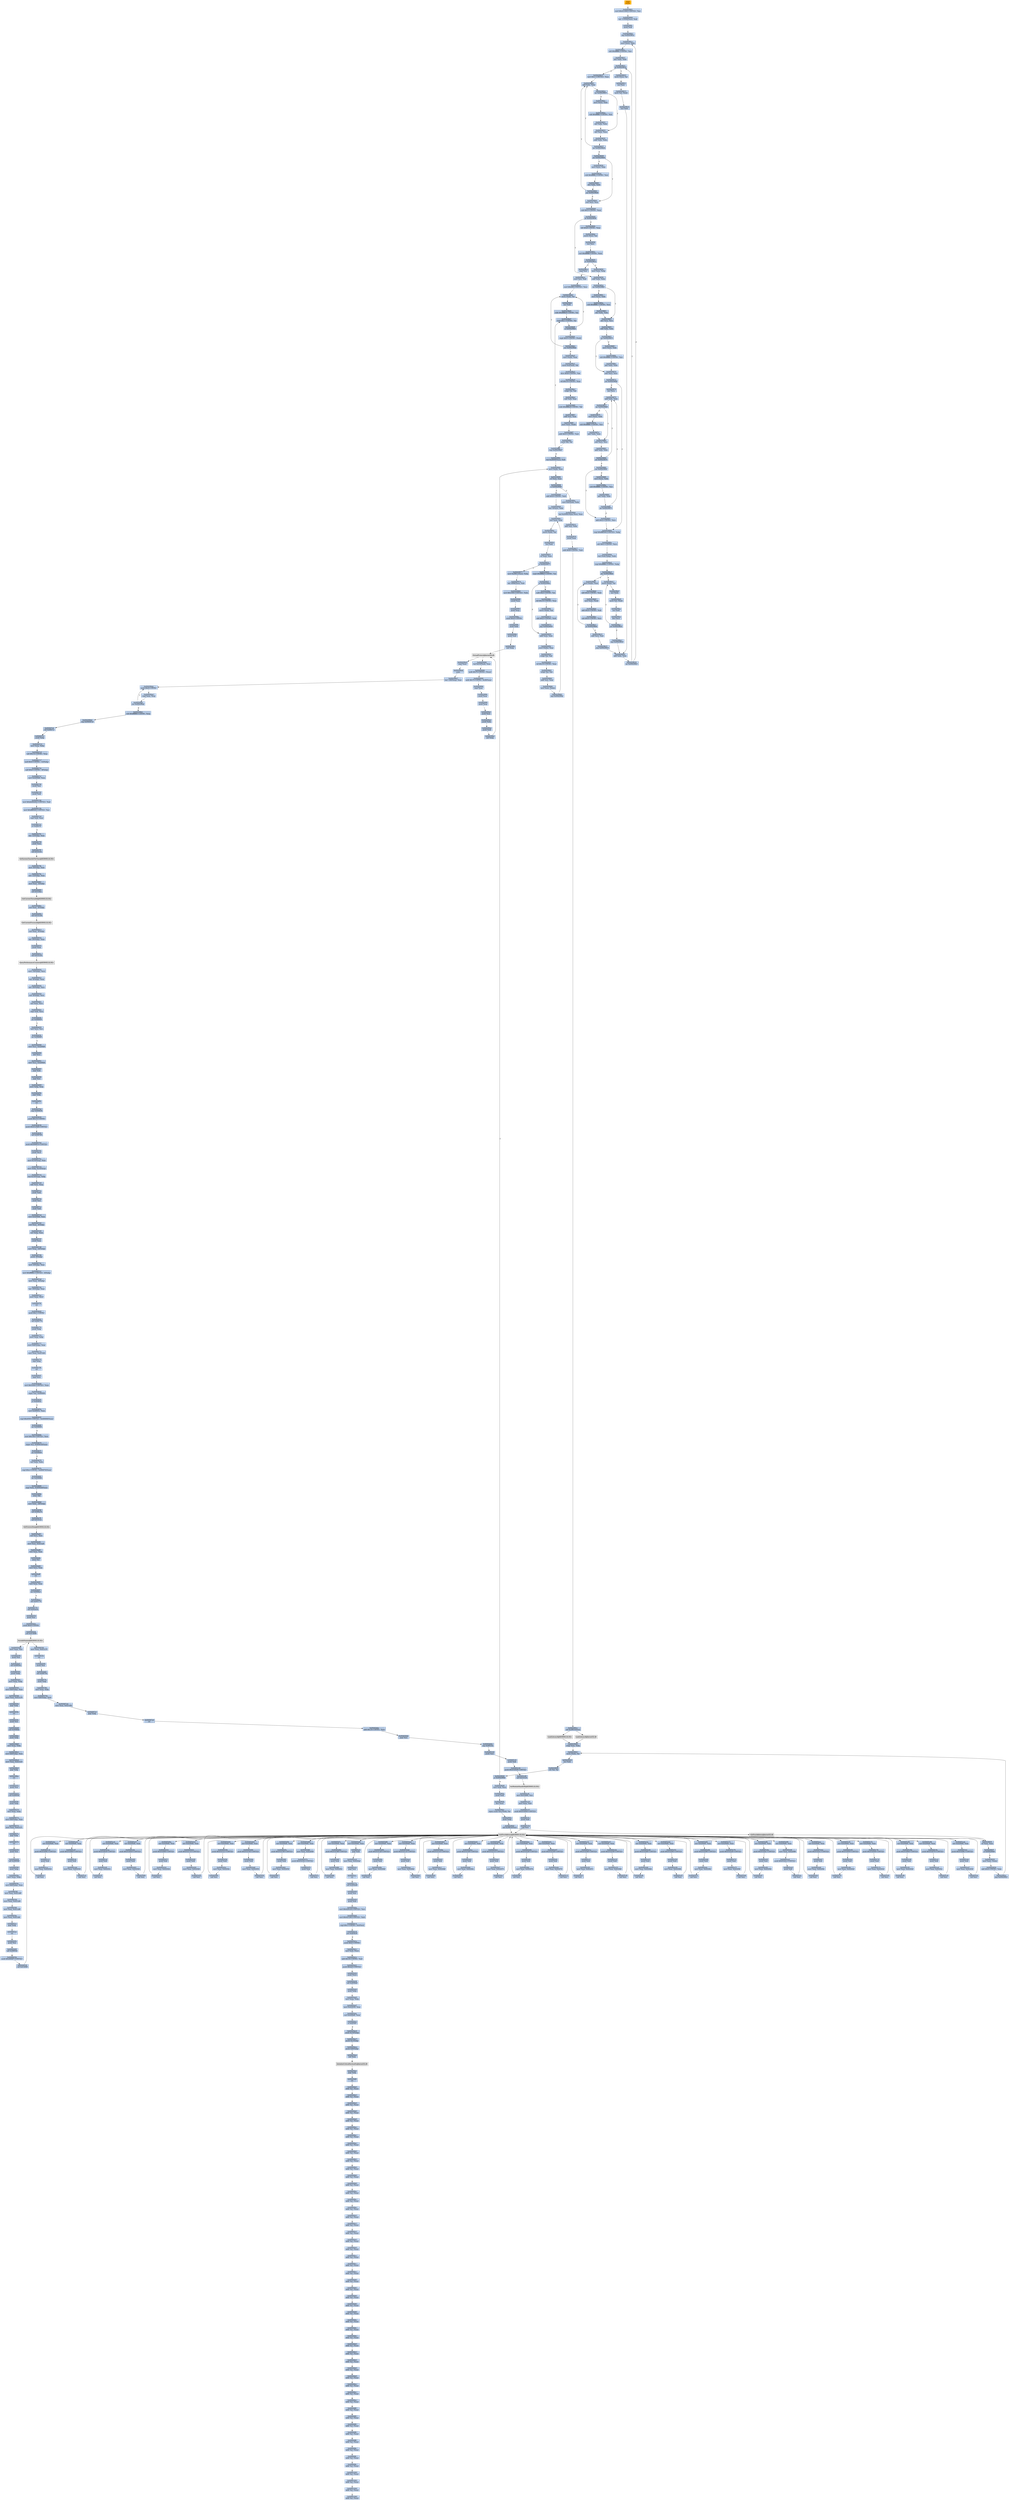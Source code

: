 digraph G {
node[shape=rectangle,style=filled,fillcolor=lightsteelblue,color=lightsteelblue]
bgcolor="transparent"
a0x00429800pusha_[label="start\npusha ",fillcolor="orange",color="lightgrey"];
a0x00429801movl_0x41c000UINT32_esi[label="0x00429801\nmovl $0x41c000<UINT32>, %esi"];
a0x00429806leal__110592esi__edi[label="0x00429806\nleal -110592(%esi), %edi"];
a0x0042980cpushl_edi[label="0x0042980c\npushl %edi"];
a0x0042980djmp_0x0042981a[label="0x0042980d\njmp 0x0042981a"];
a0x0042981amovl_esi__ebx[label="0x0042981a\nmovl (%esi), %ebx"];
a0x0042981csubl_0xfffffffcUINT8_esi[label="0x0042981c\nsubl $0xfffffffc<UINT8>, %esi"];
a0x0042981fadcl_ebx_ebx[label="0x0042981f\nadcl %ebx, %ebx"];
a0x00429821jb_0x00429810[label="0x00429821\njb 0x00429810"];
a0x00429810movb_esi__al[label="0x00429810\nmovb (%esi), %al"];
a0x00429812incl_esi[label="0x00429812\nincl %esi"];
a0x00429813movb_al_edi_[label="0x00429813\nmovb %al, (%edi)"];
a0x00429815incl_edi[label="0x00429815\nincl %edi"];
a0x00429816addl_ebx_ebx[label="0x00429816\naddl %ebx, %ebx"];
a0x00429818jne_0x00429821[label="0x00429818\njne 0x00429821"];
a0x00429823movl_0x1UINT32_eax[label="0x00429823\nmovl $0x1<UINT32>, %eax"];
a0x00429828addl_ebx_ebx[label="0x00429828\naddl %ebx, %ebx"];
a0x0042982ajne_0x00429833[label="0x0042982a\njne 0x00429833"];
a0x00429833adcl_eax_eax[label="0x00429833\nadcl %eax, %eax"];
a0x00429835addl_ebx_ebx[label="0x00429835\naddl %ebx, %ebx"];
a0x00429837jae_0x00429828[label="0x00429837\njae 0x00429828"];
a0x00429839jne_0x00429844[label="0x00429839\njne 0x00429844"];
a0x00429844xorl_ecx_ecx[label="0x00429844\nxorl %ecx, %ecx"];
a0x00429846subl_0x3UINT8_eax[label="0x00429846\nsubl $0x3<UINT8>, %eax"];
a0x00429849jb_0x00429858[label="0x00429849\njb 0x00429858"];
a0x0042984bshll_0x8UINT8_eax[label="0x0042984b\nshll $0x8<UINT8>, %eax"];
a0x0042984emovb_esi__al[label="0x0042984e\nmovb (%esi), %al"];
a0x00429850incl_esi[label="0x00429850\nincl %esi"];
a0x00429851xorl_0xffffffffUINT8_eax[label="0x00429851\nxorl $0xffffffff<UINT8>, %eax"];
a0x00429854je_0x004298ca[label="0x00429854\nje 0x004298ca"];
a0x00429856movl_eax_ebp[label="0x00429856\nmovl %eax, %ebp"];
a0x00429858addl_ebx_ebx[label="0x00429858\naddl %ebx, %ebx"];
a0x0042985ajne_0x00429863[label="0x0042985a\njne 0x00429863"];
a0x00429863adcl_ecx_ecx[label="0x00429863\nadcl %ecx, %ecx"];
a0x00429865addl_ebx_ebx[label="0x00429865\naddl %ebx, %ebx"];
a0x00429867jne_0x00429870[label="0x00429867\njne 0x00429870"];
a0x00429870adcl_ecx_ecx[label="0x00429870\nadcl %ecx, %ecx"];
a0x00429872jne_0x00429894[label="0x00429872\njne 0x00429894"];
a0x00429894cmpl_0xfffff300UINT32_ebp[label="0x00429894\ncmpl $0xfffff300<UINT32>, %ebp"];
a0x0042989aadcl_0x1UINT8_ecx[label="0x0042989a\nadcl $0x1<UINT8>, %ecx"];
a0x0042989dleal_ediebp__edx[label="0x0042989d\nleal (%edi,%ebp), %edx"];
a0x004298a0cmpl_0xfffffffcUINT8_ebp[label="0x004298a0\ncmpl $0xfffffffc<UINT8>, %ebp"];
a0x004298a3jbe_0x004298b4[label="0x004298a3\njbe 0x004298b4"];
a0x004298b4movl_edx__eax[label="0x004298b4\nmovl (%edx), %eax"];
a0x004298b6addl_0x4UINT8_edx[label="0x004298b6\naddl $0x4<UINT8>, %edx"];
a0x004298b9movl_eax_edi_[label="0x004298b9\nmovl %eax, (%edi)"];
a0x004298bbaddl_0x4UINT8_edi[label="0x004298bb\naddl $0x4<UINT8>, %edi"];
a0x004298besubl_0x4UINT8_ecx[label="0x004298be\nsubl $0x4<UINT8>, %ecx"];
a0x004298c1ja_0x004298b4[label="0x004298c1\nja 0x004298b4"];
a0x004298c3addl_ecx_edi[label="0x004298c3\naddl %ecx, %edi"];
a0x004298c5jmp_0x00429816[label="0x004298c5\njmp 0x00429816"];
a0x004298a5movb_edx__al[label="0x004298a5\nmovb (%edx), %al"];
a0x004298a7incl_edx[label="0x004298a7\nincl %edx"];
a0x004298a8movb_al_edi_[label="0x004298a8\nmovb %al, (%edi)"];
a0x004298aaincl_edi[label="0x004298aa\nincl %edi"];
a0x004298abdecl_ecx[label="0x004298ab\ndecl %ecx"];
a0x004298acjne_0x004298a5[label="0x004298ac\njne 0x004298a5"];
a0x004298aejmp_0x00429816[label="0x004298ae\njmp 0x00429816"];
a0x00429874incl_ecx[label="0x00429874\nincl %ecx"];
a0x00429875addl_ebx_ebx[label="0x00429875\naddl %ebx, %ebx"];
a0x00429877jne_0x00429880[label="0x00429877\njne 0x00429880"];
a0x00429880adcl_ecx_ecx[label="0x00429880\nadcl %ecx, %ecx"];
a0x00429882addl_ebx_ebx[label="0x00429882\naddl %ebx, %ebx"];
a0x00429884jae_0x00429875[label="0x00429884\njae 0x00429875"];
a0x00429886jne_0x00429891[label="0x00429886\njne 0x00429891"];
a0x00429891addl_0x2UINT8_ecx[label="0x00429891\naddl $0x2<UINT8>, %ecx"];
a0x0042983bmovl_esi__ebx[label="0x0042983b\nmovl (%esi), %ebx"];
a0x0042983dsubl_0xfffffffcUINT8_esi[label="0x0042983d\nsubl $0xfffffffc<UINT8>, %esi"];
a0x00429840adcl_ebx_ebx[label="0x00429840\nadcl %ebx, %ebx"];
a0x00429842jae_0x00429828[label="0x00429842\njae 0x00429828"];
a0x0042985cmovl_esi__ebx[label="0x0042985c\nmovl (%esi), %ebx"];
a0x0042985esubl_0xfffffffcUINT8_esi[label="0x0042985e\nsubl $0xfffffffc<UINT8>, %esi"];
a0x00429861adcl_ebx_ebx[label="0x00429861\nadcl %ebx, %ebx"];
a0x00429869movl_esi__ebx[label="0x00429869\nmovl (%esi), %ebx"];
a0x0042986bsubl_0xfffffffcUINT8_esi[label="0x0042986b\nsubl $0xfffffffc<UINT8>, %esi"];
a0x0042986eadcl_ebx_ebx[label="0x0042986e\nadcl %ebx, %ebx"];
a0x0042982cmovl_esi__ebx[label="0x0042982c\nmovl (%esi), %ebx"];
a0x0042982esubl_0xfffffffcUINT8_esi[label="0x0042982e\nsubl $0xfffffffc<UINT8>, %esi"];
a0x00429831adcl_ebx_ebx[label="0x00429831\nadcl %ebx, %ebx"];
a0x00429888movl_esi__ebx[label="0x00429888\nmovl (%esi), %ebx"];
a0x0042988asubl_0xfffffffcUINT8_esi[label="0x0042988a\nsubl $0xfffffffc<UINT8>, %esi"];
a0x0042988dadcl_ebx_ebx[label="0x0042988d\nadcl %ebx, %ebx"];
a0x0042988fjae_0x00429875[label="0x0042988f\njae 0x00429875"];
a0x00429879movl_esi__ebx[label="0x00429879\nmovl (%esi), %ebx"];
a0x0042987bsubl_0xfffffffcUINT8_esi[label="0x0042987b\nsubl $0xfffffffc<UINT8>, %esi"];
a0x0042987eadcl_ebx_ebx[label="0x0042987e\nadcl %ebx, %ebx"];
a0x004298capopl_esi[label="0x004298ca\npopl %esi"];
a0x004298cbmovl_esi_edi[label="0x004298cb\nmovl %esi, %edi"];
a0x004298cdmovl_0x680UINT32_ecx[label="0x004298cd\nmovl $0x680<UINT32>, %ecx"];
a0x004298d2movb_edi__al[label="0x004298d2\nmovb (%edi), %al"];
a0x004298d4incl_edi[label="0x004298d4\nincl %edi"];
a0x004298d5subb_0xffffffe8UINT8_al[label="0x004298d5\nsubb $0xffffffe8<UINT8>, %al"];
a0x004298d7cmpb_0x1UINT8_al[label="0x004298d7\ncmpb $0x1<UINT8>, %al"];
a0x004298d9ja_0x004298d2[label="0x004298d9\nja 0x004298d2"];
a0x004298dbcmpb_0x5UINT8_edi_[label="0x004298db\ncmpb $0x5<UINT8>, (%edi)"];
a0x004298dejne_0x004298d2[label="0x004298de\njne 0x004298d2"];
a0x004298e0movl_edi__eax[label="0x004298e0\nmovl (%edi), %eax"];
a0x004298e2movb_0x4edi__bl[label="0x004298e2\nmovb 0x4(%edi), %bl"];
a0x004298e5shrw_0x8UINT8_ax[label="0x004298e5\nshrw $0x8<UINT8>, %ax"];
a0x004298e9roll_0x10UINT8_eax[label="0x004298e9\nroll $0x10<UINT8>, %eax"];
a0x004298ecxchgb_al_ah[label="0x004298ec\nxchgb %al, %ah"];
a0x004298eesubl_edi_eax[label="0x004298ee\nsubl %edi, %eax"];
a0x004298f0subb_0xffffffe8UINT8_bl[label="0x004298f0\nsubb $0xffffffe8<UINT8>, %bl"];
a0x004298f3addl_esi_eax[label="0x004298f3\naddl %esi, %eax"];
a0x004298f5movl_eax_edi_[label="0x004298f5\nmovl %eax, (%edi)"];
a0x004298f7addl_0x5UINT8_edi[label="0x004298f7\naddl $0x5<UINT8>, %edi"];
a0x004298famovb_bl_al[label="0x004298fa\nmovb %bl, %al"];
a0x004298fcloop_0x004298d7[label="0x004298fc\nloop 0x004298d7"];
a0x004298feleal_0x26000esi__edi[label="0x004298fe\nleal 0x26000(%esi), %edi"];
a0x00429904movl_edi__eax[label="0x00429904\nmovl (%edi), %eax"];
a0x00429906orl_eax_eax[label="0x00429906\norl %eax, %eax"];
a0x00429908je_0x00429946[label="0x00429908\nje 0x00429946"];
a0x0042990amovl_0x4edi__ebx[label="0x0042990a\nmovl 0x4(%edi), %ebx"];
a0x0042990dleal_0x2956ceaxesi__eax[label="0x0042990d\nleal 0x2956c(%eax,%esi), %eax"];
a0x00429914addl_esi_ebx[label="0x00429914\naddl %esi, %ebx"];
a0x00429916pushl_eax[label="0x00429916\npushl %eax"];
a0x00429917addl_0x8UINT8_edi[label="0x00429917\naddl $0x8<UINT8>, %edi"];
a0x0042991acall_0x29610esi_[label="0x0042991a\ncall 0x29610(%esi)"];
LoadLibraryA_kernel32_dll[label="LoadLibraryA@kernel32.dll",fillcolor="lightgrey",color="lightgrey"];
a0x00429920xchgl_eax_ebp[label="0x00429920\nxchgl %eax, %ebp"];
a0x00429921movb_edi__al[label="0x00429921\nmovb (%edi), %al"];
a0x00429923incl_edi[label="0x00429923\nincl %edi"];
a0x00429924orb_al_al[label="0x00429924\norb %al, %al"];
a0x00429926je_0x00429904[label="0x00429926\nje 0x00429904"];
a0x00429928movl_edi_ecx[label="0x00429928\nmovl %edi, %ecx"];
a0x0042992apushl_edi[label="0x0042992a\npushl %edi"];
a0x0042992bdecl_eax[label="0x0042992b\ndecl %eax"];
a0x0042992crepnz_scasb_es_edi__al[label="0x0042992c\nrepnz scasb %es:(%edi), %al"];
a0x0042992epushl_ebp[label="0x0042992e\npushl %ebp"];
a0x0042992fcall_0x29618esi_[label="0x0042992f\ncall 0x29618(%esi)"];
GetProcAddress_kernel32_dll[label="GetProcAddress@kernel32.dll",fillcolor="lightgrey",color="lightgrey"];
a0x00429935orl_eax_eax[label="0x00429935\norl %eax, %eax"];
a0x00429937je_0x00429940[label="0x00429937\nje 0x00429940"];
a0x00429939movl_eax_ebx_[label="0x00429939\nmovl %eax, (%ebx)"];
a0x0042993baddl_0x4UINT8_ebx[label="0x0042993b\naddl $0x4<UINT8>, %ebx"];
a0x0042993ejmp_0x00429921[label="0x0042993e\njmp 0x00429921"];
GetProcAddress_KERNEL32_DLL[label="GetProcAddress@KERNEL32.DLL",fillcolor="lightgrey",color="lightgrey"];
LoadLibraryA_KERNEL32_DLL[label="LoadLibraryA@KERNEL32.DLL",fillcolor="lightgrey",color="lightgrey"];
a0x00429946addl_0x4UINT8_edi[label="0x00429946\naddl $0x4<UINT8>, %edi"];
a0x00429949leal__4esi__ebx[label="0x00429949\nleal -4(%esi), %ebx"];
a0x0042994cxorl_eax_eax[label="0x0042994c\nxorl %eax, %eax"];
a0x0042994emovb_edi__al[label="0x0042994e\nmovb (%edi), %al"];
a0x00429950incl_edi[label="0x00429950\nincl %edi"];
a0x00429951orl_eax_eax[label="0x00429951\norl %eax, %eax"];
a0x00429953je_0x00429977[label="0x00429953\nje 0x00429977"];
a0x00429955cmpb_0xffffffefUINT8_al[label="0x00429955\ncmpb $0xffffffef<UINT8>, %al"];
a0x00429957ja_0x0042996a[label="0x00429957\nja 0x0042996a"];
a0x00429959addl_eax_ebx[label="0x00429959\naddl %eax, %ebx"];
a0x0042995bmovl_ebx__eax[label="0x0042995b\nmovl (%ebx), %eax"];
a0x0042995dxchgb_al_ah[label="0x0042995d\nxchgb %al, %ah"];
a0x0042995froll_0x10UINT8_eax[label="0x0042995f\nroll $0x10<UINT8>, %eax"];
a0x00429962xchgb_al_ah[label="0x00429962\nxchgb %al, %ah"];
a0x00429964addl_esi_eax[label="0x00429964\naddl %esi, %eax"];
a0x00429966movl_eax_ebx_[label="0x00429966\nmovl %eax, (%ebx)"];
a0x00429968jmp_0x0042994c[label="0x00429968\njmp 0x0042994c"];
a0x0042996aandb_0xfUINT8_al[label="0x0042996a\nandb $0xf<UINT8>, %al"];
a0x0042996cshll_0x10UINT8_eax[label="0x0042996c\nshll $0x10<UINT8>, %eax"];
a0x0042996fmovw_edi__ax[label="0x0042996f\nmovw (%edi), %ax"];
a0x00429972addl_0x2UINT8_edi[label="0x00429972\naddl $0x2<UINT8>, %edi"];
a0x00429975jmp_0x00429959[label="0x00429975\njmp 0x00429959"];
a0x00429977movl_0x2961cesi__ebp[label="0x00429977\nmovl 0x2961c(%esi), %ebp"];
a0x0042997dleal__4096esi__edi[label="0x0042997d\nleal -4096(%esi), %edi"];
a0x00429983movl_0x1000UINT32_ebx[label="0x00429983\nmovl $0x1000<UINT32>, %ebx"];
a0x00429988pushl_eax[label="0x00429988\npushl %eax"];
a0x00429989pushl_esp[label="0x00429989\npushl %esp"];
a0x0042998apushl_0x4UINT8[label="0x0042998a\npushl $0x4<UINT8>"];
a0x0042998cpushl_ebx[label="0x0042998c\npushl %ebx"];
a0x0042998dpushl_edi[label="0x0042998d\npushl %edi"];
a0x0042998ecall_ebp[label="0x0042998e\ncall %ebp"];
VirtualProtect_kernel32_dll[label="VirtualProtect@kernel32.dll",fillcolor="lightgrey",color="lightgrey"];
a0x00429990leal_0x21fedi__eax[label="0x00429990\nleal 0x21f(%edi), %eax"];
a0x00429996andb_0x7fUINT8_eax_[label="0x00429996\nandb $0x7f<UINT8>, (%eax)"];
a0x00429999andb_0x7fUINT8_0x28eax_[label="0x00429999\nandb $0x7f<UINT8>, 0x28(%eax)"];
a0x0042999dpopl_eax[label="0x0042999d\npopl %eax"];
a0x0042999epushl_eax[label="0x0042999e\npushl %eax"];
a0x0042999fpushl_esp[label="0x0042999f\npushl %esp"];
a0x004299a0pushl_eax[label="0x004299a0\npushl %eax"];
a0x004299a1pushl_ebx[label="0x004299a1\npushl %ebx"];
a0x004299a2pushl_edi[label="0x004299a2\npushl %edi"];
a0x004299a3call_ebp[label="0x004299a3\ncall %ebp"];
a0x004299a5popl_eax[label="0x004299a5\npopl %eax"];
a0x004299a6popa_[label="0x004299a6\npopa "];
a0x004299a7leal__128esp__eax[label="0x004299a7\nleal -128(%esp), %eax"];
a0x004299abpushl_0x0UINT8[label="0x004299ab\npushl $0x0<UINT8>"];
a0x004299adcmpl_eax_esp[label="0x004299ad\ncmpl %eax, %esp"];
a0x004299afjne_0x004299ab[label="0x004299af\njne 0x004299ab"];
a0x004299b1subl_0xffffff80UINT8_esp[label="0x004299b1\nsubl $0xffffff80<UINT8>, %esp"];
a0x004299b4jmp_0x004047af[label="0x004299b4\njmp 0x004047af"];
a0x004047afcall_0x40b7c1[label="0x004047af\ncall 0x40b7c1"];
a0x0040b7c1pushl_ebp[label="0x0040b7c1\npushl %ebp"];
a0x0040b7c2movl_esp_ebp[label="0x0040b7c2\nmovl %esp, %ebp"];
a0x0040b7c4subl_0x14UINT8_esp[label="0x0040b7c4\nsubl $0x14<UINT8>, %esp"];
a0x0040b7c7andl_0x0UINT8__12ebp_[label="0x0040b7c7\nandl $0x0<UINT8>, -12(%ebp)"];
a0x0040b7cbandl_0x0UINT8__8ebp_[label="0x0040b7cb\nandl $0x0<UINT8>, -8(%ebp)"];
a0x0040b7cfmovl_0x4200d0_eax[label="0x0040b7cf\nmovl 0x4200d0, %eax"];
a0x0040b7d4pushl_esi[label="0x0040b7d4\npushl %esi"];
a0x0040b7d5pushl_edi[label="0x0040b7d5\npushl %edi"];
a0x0040b7d6movl_0xbb40e64eUINT32_edi[label="0x0040b7d6\nmovl $0xbb40e64e<UINT32>, %edi"];
a0x0040b7dbmovl_0xffff0000UINT32_esi[label="0x0040b7db\nmovl $0xffff0000<UINT32>, %esi"];
a0x0040b7e0cmpl_edi_eax[label="0x0040b7e0\ncmpl %edi, %eax"];
a0x0040b7e2je_0x40b7f1[label="0x0040b7e2\nje 0x40b7f1"];
a0x0040b7f1leal__12ebp__eax[label="0x0040b7f1\nleal -12(%ebp), %eax"];
a0x0040b7f4pushl_eax[label="0x0040b7f4\npushl %eax"];
a0x0040b7f5call_0x41414c[label="0x0040b7f5\ncall 0x41414c"];
GetSystemTimeAsFileTime_KERNEL32_DLL[label="GetSystemTimeAsFileTime@KERNEL32.DLL",fillcolor="lightgrey",color="lightgrey"];
a0x0040b7fbmovl__8ebp__eax[label="0x0040b7fb\nmovl -8(%ebp), %eax"];
a0x0040b7fexorl__12ebp__eax[label="0x0040b7fe\nxorl -12(%ebp), %eax"];
a0x0040b801movl_eax__4ebp_[label="0x0040b801\nmovl %eax, -4(%ebp)"];
a0x0040b804call_0x4140ec[label="0x0040b804\ncall 0x4140ec"];
GetCurrentThreadId_KERNEL32_DLL[label="GetCurrentThreadId@KERNEL32.DLL",fillcolor="lightgrey",color="lightgrey"];
a0x0040b80axorl_eax__4ebp_[label="0x0040b80a\nxorl %eax, -4(%ebp)"];
a0x0040b80dcall_0x414148[label="0x0040b80d\ncall 0x414148"];
GetCurrentProcessId_KERNEL32_DLL[label="GetCurrentProcessId@KERNEL32.DLL",fillcolor="lightgrey",color="lightgrey"];
a0x0040b813xorl_eax__4ebp_[label="0x0040b813\nxorl %eax, -4(%ebp)"];
a0x0040b816leal__20ebp__eax[label="0x0040b816\nleal -20(%ebp), %eax"];
a0x0040b819pushl_eax[label="0x0040b819\npushl %eax"];
a0x0040b81acall_0x414144[label="0x0040b81a\ncall 0x414144"];
QueryPerformanceCounter_KERNEL32_DLL[label="QueryPerformanceCounter@KERNEL32.DLL",fillcolor="lightgrey",color="lightgrey"];
a0x0040b820movl__16ebp__ecx[label="0x0040b820\nmovl -16(%ebp), %ecx"];
a0x0040b823leal__4ebp__eax[label="0x0040b823\nleal -4(%ebp), %eax"];
a0x0040b826xorl__20ebp__ecx[label="0x0040b826\nxorl -20(%ebp), %ecx"];
a0x0040b829xorl__4ebp__ecx[label="0x0040b829\nxorl -4(%ebp), %ecx"];
a0x0040b82cxorl_eax_ecx[label="0x0040b82c\nxorl %eax, %ecx"];
a0x0040b82ecmpl_edi_ecx[label="0x0040b82e\ncmpl %edi, %ecx"];
a0x0040b830jne_0x40b839[label="0x0040b830\njne 0x40b839"];
a0x0040b839testl_ecx_esi[label="0x0040b839\ntestl %ecx, %esi"];
a0x0040b83bjne_0x40b849[label="0x0040b83b\njne 0x40b849"];
a0x0040b849movl_ecx_0x4200d0[label="0x0040b849\nmovl %ecx, 0x4200d0"];
a0x0040b84fnotl_ecx[label="0x0040b84f\nnotl %ecx"];
a0x0040b851movl_ecx_0x4200d4[label="0x0040b851\nmovl %ecx, 0x4200d4"];
a0x0040b857popl_edi[label="0x0040b857\npopl %edi"];
a0x0040b858popl_esi[label="0x0040b858\npopl %esi"];
a0x0040b859movl_ebp_esp[label="0x0040b859\nmovl %ebp, %esp"];
a0x0040b85bpopl_ebp[label="0x0040b85b\npopl %ebp"];
a0x0040b85cret[label="0x0040b85c\nret"];
a0x004047b4jmp_0x404634[label="0x004047b4\njmp 0x404634"];
a0x00404634pushl_0x14UINT8[label="0x00404634\npushl $0x14<UINT8>"];
a0x00404636pushl_0x41e9d8UINT32[label="0x00404636\npushl $0x41e9d8<UINT32>"];
a0x0040463bcall_0x4067b0[label="0x0040463b\ncall 0x4067b0"];
a0x004067b0pushl_0x406810UINT32[label="0x004067b0\npushl $0x406810<UINT32>"];
a0x004067b5pushl_fs_0[label="0x004067b5\npushl %fs:0"];
a0x004067bcmovl_0x10esp__eax[label="0x004067bc\nmovl 0x10(%esp), %eax"];
a0x004067c0movl_ebp_0x10esp_[label="0x004067c0\nmovl %ebp, 0x10(%esp)"];
a0x004067c4leal_0x10esp__ebp[label="0x004067c4\nleal 0x10(%esp), %ebp"];
a0x004067c8subl_eax_esp[label="0x004067c8\nsubl %eax, %esp"];
a0x004067capushl_ebx[label="0x004067ca\npushl %ebx"];
a0x004067cbpushl_esi[label="0x004067cb\npushl %esi"];
a0x004067ccpushl_edi[label="0x004067cc\npushl %edi"];
a0x004067cdmovl_0x4200d0_eax[label="0x004067cd\nmovl 0x4200d0, %eax"];
a0x004067d2xorl_eax__4ebp_[label="0x004067d2\nxorl %eax, -4(%ebp)"];
a0x004067d5xorl_ebp_eax[label="0x004067d5\nxorl %ebp, %eax"];
a0x004067d7pushl_eax[label="0x004067d7\npushl %eax"];
a0x004067d8movl_esp__24ebp_[label="0x004067d8\nmovl %esp, -24(%ebp)"];
a0x004067dbpushl__8ebp_[label="0x004067db\npushl -8(%ebp)"];
a0x004067demovl__4ebp__eax[label="0x004067de\nmovl -4(%ebp), %eax"];
a0x004067e1movl_0xfffffffeUINT32__4ebp_[label="0x004067e1\nmovl $0xfffffffe<UINT32>, -4(%ebp)"];
a0x004067e8movl_eax__8ebp_[label="0x004067e8\nmovl %eax, -8(%ebp)"];
a0x004067ebleal__16ebp__eax[label="0x004067eb\nleal -16(%ebp), %eax"];
a0x004067eemovl_eax_fs_0[label="0x004067ee\nmovl %eax, %fs:0"];
a0x004067f4ret[label="0x004067f4\nret"];
a0x00404640pushl_0x1UINT8[label="0x00404640\npushl $0x1<UINT8>"];
a0x00404642call_0x40b774[label="0x00404642\ncall 0x40b774"];
a0x0040b774pushl_ebp[label="0x0040b774\npushl %ebp"];
a0x0040b775movl_esp_ebp[label="0x0040b775\nmovl %esp, %ebp"];
a0x0040b777movl_0x8ebp__eax[label="0x0040b777\nmovl 0x8(%ebp), %eax"];
a0x0040b77amovl_eax_0x421440[label="0x0040b77a\nmovl %eax, 0x421440"];
a0x0040b77fpopl_ebp[label="0x0040b77f\npopl %ebp"];
a0x0040b780ret[label="0x0040b780\nret"];
a0x00404647popl_ecx[label="0x00404647\npopl %ecx"];
a0x00404648movl_0x5a4dUINT32_eax[label="0x00404648\nmovl $0x5a4d<UINT32>, %eax"];
a0x0040464dcmpw_ax_0x400000[label="0x0040464d\ncmpw %ax, 0x400000"];
a0x00404654je_0x40465a[label="0x00404654\nje 0x40465a"];
a0x0040465amovl_0x40003c_eax[label="0x0040465a\nmovl 0x40003c, %eax"];
a0x0040465fcmpl_0x4550UINT32_0x400000eax_[label="0x0040465f\ncmpl $0x4550<UINT32>, 0x400000(%eax)"];
a0x00404669jne_0x404656[label="0x00404669\njne 0x404656"];
a0x0040466bmovl_0x10bUINT32_ecx[label="0x0040466b\nmovl $0x10b<UINT32>, %ecx"];
a0x00404670cmpw_cx_0x400018eax_[label="0x00404670\ncmpw %cx, 0x400018(%eax)"];
a0x00404677jne_0x404656[label="0x00404677\njne 0x404656"];
a0x00404679xorl_ebx_ebx[label="0x00404679\nxorl %ebx, %ebx"];
a0x0040467bcmpl_0xeUINT8_0x400074eax_[label="0x0040467b\ncmpl $0xe<UINT8>, 0x400074(%eax)"];
a0x00404682jbe_0x40468d[label="0x00404682\njbe 0x40468d"];
a0x00404684cmpl_ebx_0x4000e8eax_[label="0x00404684\ncmpl %ebx, 0x4000e8(%eax)"];
a0x0040468asetne_bl[label="0x0040468a\nsetne %bl"];
a0x0040468dmovl_ebx__28ebp_[label="0x0040468d\nmovl %ebx, -28(%ebp)"];
a0x00404690call_0x406a7b[label="0x00404690\ncall 0x406a7b"];
a0x00406a7bcall_0x41412c[label="0x00406a7b\ncall 0x41412c"];
GetProcessHeap_KERNEL32_DLL[label="GetProcessHeap@KERNEL32.DLL",fillcolor="lightgrey",color="lightgrey"];
a0x00406a81xorl_ecx_ecx[label="0x00406a81\nxorl %ecx, %ecx"];
a0x00406a83movl_eax_0x421aa0[label="0x00406a83\nmovl %eax, 0x421aa0"];
a0x00406a88testl_eax_eax[label="0x00406a88\ntestl %eax, %eax"];
a0x00406a8asetne_cl[label="0x00406a8a\nsetne %cl"];
a0x00406a8dmovl_ecx_eax[label="0x00406a8d\nmovl %ecx, %eax"];
a0x00406a8fret[label="0x00406a8f\nret"];
a0x00404695testl_eax_eax[label="0x00404695\ntestl %eax, %eax"];
a0x00404697jne_0x4046a1[label="0x00404697\njne 0x4046a1"];
a0x004046a1call_0x405779[label="0x004046a1\ncall 0x405779"];
a0x00405779call_0x402b3b[label="0x00405779\ncall 0x402b3b"];
a0x00402b3bpushl_esi[label="0x00402b3b\npushl %esi"];
a0x00402b3cpushl_0x0UINT8[label="0x00402b3c\npushl $0x0<UINT8>"];
a0x00402b3ecall_0x414090[label="0x00402b3e\ncall 0x414090"];
EncodePointer_KERNEL32_DLL[label="EncodePointer@KERNEL32.DLL",fillcolor="lightgrey",color="lightgrey"];
a0x00402b44movl_eax_esi[label="0x00402b44\nmovl %eax, %esi"];
a0x00402b46pushl_esi[label="0x00402b46\npushl %esi"];
a0x00402b47call_0x406562[label="0x00402b47\ncall 0x406562"];
a0x00406562pushl_ebp[label="0x00406562\npushl %ebp"];
a0x00406563movl_esp_ebp[label="0x00406563\nmovl %esp, %ebp"];
a0x00406565movl_0x8ebp__eax[label="0x00406565\nmovl 0x8(%ebp), %eax"];
a0x00406568movl_eax_0x421a78[label="0x00406568\nmovl %eax, 0x421a78"];
a0x0040656dpopl_ebp[label="0x0040656d\npopl %ebp"];
a0x0040656eret[label="0x0040656e\nret"];
a0x00402b4cpushl_esi[label="0x00402b4c\npushl %esi"];
a0x00402b4dcall_0x4048de[label="0x00402b4d\ncall 0x4048de"];
a0x004048depushl_ebp[label="0x004048de\npushl %ebp"];
a0x004048dfmovl_esp_ebp[label="0x004048df\nmovl %esp, %ebp"];
a0x004048e1movl_0x8ebp__eax[label="0x004048e1\nmovl 0x8(%ebp), %eax"];
a0x004048e4movl_eax_0x4212c8[label="0x004048e4\nmovl %eax, 0x4212c8"];
a0x004048e9popl_ebp[label="0x004048e9\npopl %ebp"];
a0x004048earet[label="0x004048ea\nret"];
a0x00402b52pushl_esi[label="0x00402b52\npushl %esi"];
a0x00402b53call_0x40656f[label="0x00402b53\ncall 0x40656f"];
a0x0040656fpushl_ebp[label="0x0040656f\npushl %ebp"];
a0x00406570movl_esp_ebp[label="0x00406570\nmovl %esp, %ebp"];
a0x00406572movl_0x8ebp__eax[label="0x00406572\nmovl 0x8(%ebp), %eax"];
a0x00406575movl_eax_0x421a7c[label="0x00406575\nmovl %eax, 0x421a7c"];
a0x0040657apopl_ebp[label="0x0040657a\npopl %ebp"];
a0x0040657bret[label="0x0040657b\nret"];
a0x00402b58pushl_esi[label="0x00402b58\npushl %esi"];
a0x00402b59call_0x406589[label="0x00402b59\ncall 0x406589"];
a0x00406589pushl_ebp[label="0x00406589\npushl %ebp"];
a0x0040658amovl_esp_ebp[label="0x0040658a\nmovl %esp, %ebp"];
a0x0040658cmovl_0x8ebp__eax[label="0x0040658c\nmovl 0x8(%ebp), %eax"];
a0x0040658fmovl_eax_0x421a80[label="0x0040658f\nmovl %eax, 0x421a80"];
a0x00406594movl_eax_0x421a84[label="0x00406594\nmovl %eax, 0x421a84"];
a0x00406599movl_eax_0x421a88[label="0x00406599\nmovl %eax, 0x421a88"];
a0x0040659emovl_eax_0x421a8c[label="0x0040659e\nmovl %eax, 0x421a8c"];
a0x004065a3popl_ebp[label="0x004065a3\npopl %ebp"];
a0x004065a4ret[label="0x004065a4\nret"];
a0x00402b5epushl_esi[label="0x00402b5e\npushl %esi"];
a0x00402b5fcall_0x40652b[label="0x00402b5f\ncall 0x40652b"];
a0x0040652bpushl_0x4064f7UINT32[label="0x0040652b\npushl $0x4064f7<UINT32>"];
a0x00406530call_0x414090[label="0x00406530\ncall 0x414090"];
a0x00406536movl_eax_0x421a74[label="0x00406536\nmovl %eax, 0x421a74"];
a0x0040653bret[label="0x0040653b\nret"];
a0x00402b64pushl_esi[label="0x00402b64\npushl %esi"];
a0x00402b65call_0x40679a[label="0x00402b65\ncall 0x40679a"];
a0x0040679apushl_ebp[label="0x0040679a\npushl %ebp"];
a0x0040679bmovl_esp_ebp[label="0x0040679b\nmovl %esp, %ebp"];
a0x0040679dmovl_0x8ebp__eax[label="0x0040679d\nmovl 0x8(%ebp), %eax"];
a0x004067a0movl_eax_0x421a94[label="0x004067a0\nmovl %eax, 0x421a94"];
a0x004067a5popl_ebp[label="0x004067a5\npopl %ebp"];
a0x004067a6ret[label="0x004067a6\nret"];
a0x00402b6aaddl_0x18UINT8_esp[label="0x00402b6a\naddl $0x18<UINT8>, %esp"];
a0x00402b6dpopl_esi[label="0x00402b6d\npopl %esi"];
a0x00402b6ejmp_0x405c42[label="0x00402b6e\njmp 0x405c42"];
a0x00405c42pushl_esi[label="0x00405c42\npushl %esi"];
a0x00405c43pushl_edi[label="0x00405c43\npushl %edi"];
a0x00405c44pushl_0x41b028UINT32[label="0x00405c44\npushl $0x41b028<UINT32>"];
a0x00405c49call_0x414120[label="0x00405c49\ncall 0x414120"];
GetModuleHandleW_KERNEL32_DLL[label="GetModuleHandleW@KERNEL32.DLL",fillcolor="lightgrey",color="lightgrey"];
a0x00405c4fmovl_0x414080_esi[label="0x00405c4f\nmovl 0x414080, %esi"];
a0x00405c55movl_eax_edi[label="0x00405c55\nmovl %eax, %edi"];
a0x00405c57pushl_0x41b044UINT32[label="0x00405c57\npushl $0x41b044<UINT32>"];
a0x00405c5cpushl_edi[label="0x00405c5c\npushl %edi"];
a0x00405c5dcall_esi[label="0x00405c5d\ncall %esi"];
a0x00405c5fxorl_0x4200d0_eax[label="0x00405c5f\nxorl 0x4200d0, %eax"];
a0x00405c65pushl_0x41b050UINT32[label="0x00405c65\npushl $0x41b050<UINT32>"];
a0x00405c6apushl_edi[label="0x00405c6a\npushl %edi"];
a0x00405c6bmovl_eax_0x422020[label="0x00405c6b\nmovl %eax, 0x422020"];
a0x00405c70call_esi[label="0x00405c70\ncall %esi"];
a0x00405c72xorl_0x4200d0_eax[label="0x00405c72\nxorl 0x4200d0, %eax"];
a0x00405c78pushl_0x41b058UINT32[label="0x00405c78\npushl $0x41b058<UINT32>"];
a0x00405c7dpushl_edi[label="0x00405c7d\npushl %edi"];
a0x00405c7emovl_eax_0x422024[label="0x00405c7e\nmovl %eax, 0x422024"];
a0x00405c83call_esi[label="0x00405c83\ncall %esi"];
a0x00405c85xorl_0x4200d0_eax[label="0x00405c85\nxorl 0x4200d0, %eax"];
a0x00405c8bpushl_0x41b064UINT32[label="0x00405c8b\npushl $0x41b064<UINT32>"];
a0x00405c90pushl_edi[label="0x00405c90\npushl %edi"];
a0x00405c91movl_eax_0x422028[label="0x00405c91\nmovl %eax, 0x422028"];
a0x00405c96call_esi[label="0x00405c96\ncall %esi"];
a0x00405c98xorl_0x4200d0_eax[label="0x00405c98\nxorl 0x4200d0, %eax"];
a0x00405c9epushl_0x41b070UINT32[label="0x00405c9e\npushl $0x41b070<UINT32>"];
a0x00405ca3pushl_edi[label="0x00405ca3\npushl %edi"];
a0x00405ca4movl_eax_0x42202c[label="0x00405ca4\nmovl %eax, 0x42202c"];
a0x00405ca9call_esi[label="0x00405ca9\ncall %esi"];
a0x00405cabxorl_0x4200d0_eax[label="0x00405cab\nxorl 0x4200d0, %eax"];
a0x00405cb1pushl_0x41b08cUINT32[label="0x00405cb1\npushl $0x41b08c<UINT32>"];
a0x00405cb6pushl_edi[label="0x00405cb6\npushl %edi"];
a0x00405cb7movl_eax_0x422030[label="0x00405cb7\nmovl %eax, 0x422030"];
a0x00405cbccall_esi[label="0x00405cbc\ncall %esi"];
a0x00405cbexorl_0x4200d0_eax[label="0x00405cbe\nxorl 0x4200d0, %eax"];
a0x00405cc4pushl_0x41b09cUINT32[label="0x00405cc4\npushl $0x41b09c<UINT32>"];
a0x00405cc9pushl_edi[label="0x00405cc9\npushl %edi"];
a0x00405ccamovl_eax_0x422034[label="0x00405cca\nmovl %eax, 0x422034"];
a0x00405ccfcall_esi[label="0x00405ccf\ncall %esi"];
a0x00405cd1xorl_0x4200d0_eax[label="0x00405cd1\nxorl 0x4200d0, %eax"];
a0x00405cd7pushl_0x41b0b0UINT32[label="0x00405cd7\npushl $0x41b0b0<UINT32>"];
a0x00405cdcpushl_edi[label="0x00405cdc\npushl %edi"];
a0x00405cddmovl_eax_0x422038[label="0x00405cdd\nmovl %eax, 0x422038"];
a0x00405ce2call_esi[label="0x00405ce2\ncall %esi"];
a0x00405ce4xorl_0x4200d0_eax[label="0x00405ce4\nxorl 0x4200d0, %eax"];
a0x00405ceapushl_0x41b0c8UINT32[label="0x00405cea\npushl $0x41b0c8<UINT32>"];
a0x00405cefpushl_edi[label="0x00405cef\npushl %edi"];
a0x00405cf0movl_eax_0x42203c[label="0x00405cf0\nmovl %eax, 0x42203c"];
a0x00405cf5call_esi[label="0x00405cf5\ncall %esi"];
a0x00405cf7xorl_0x4200d0_eax[label="0x00405cf7\nxorl 0x4200d0, %eax"];
a0x00405cfdpushl_0x41b0e0UINT32[label="0x00405cfd\npushl $0x41b0e0<UINT32>"];
a0x00405d02pushl_edi[label="0x00405d02\npushl %edi"];
a0x00405d03movl_eax_0x422040[label="0x00405d03\nmovl %eax, 0x422040"];
a0x00405d08call_esi[label="0x00405d08\ncall %esi"];
a0x00405d0axorl_0x4200d0_eax[label="0x00405d0a\nxorl 0x4200d0, %eax"];
a0x00405d10pushl_0x41b0f4UINT32[label="0x00405d10\npushl $0x41b0f4<UINT32>"];
a0x00405d15pushl_edi[label="0x00405d15\npushl %edi"];
a0x00405d16movl_eax_0x422044[label="0x00405d16\nmovl %eax, 0x422044"];
a0x00405d1bcall_esi[label="0x00405d1b\ncall %esi"];
a0x00405d1dxorl_0x4200d0_eax[label="0x00405d1d\nxorl 0x4200d0, %eax"];
a0x00405d23pushl_0x41b114UINT32[label="0x00405d23\npushl $0x41b114<UINT32>"];
a0x00405d28pushl_edi[label="0x00405d28\npushl %edi"];
a0x00405d29movl_eax_0x422048[label="0x00405d29\nmovl %eax, 0x422048"];
a0x00405d2ecall_esi[label="0x00405d2e\ncall %esi"];
a0x00405d30xorl_0x4200d0_eax[label="0x00405d30\nxorl 0x4200d0, %eax"];
a0x00405d36pushl_0x41b12cUINT32[label="0x00405d36\npushl $0x41b12c<UINT32>"];
a0x00405d3bpushl_edi[label="0x00405d3b\npushl %edi"];
a0x00405d3cmovl_eax_0x42204c[label="0x00405d3c\nmovl %eax, 0x42204c"];
a0x00405d41call_esi[label="0x00405d41\ncall %esi"];
a0x00405d43xorl_0x4200d0_eax[label="0x00405d43\nxorl 0x4200d0, %eax"];
a0x00405d49pushl_0x41b144UINT32[label="0x00405d49\npushl $0x41b144<UINT32>"];
a0x00405d4epushl_edi[label="0x00405d4e\npushl %edi"];
a0x00405d4fmovl_eax_0x422050[label="0x00405d4f\nmovl %eax, 0x422050"];
a0x00405d54call_esi[label="0x00405d54\ncall %esi"];
a0x00405d56xorl_0x4200d0_eax[label="0x00405d56\nxorl 0x4200d0, %eax"];
a0x00405d5cpushl_0x41b158UINT32[label="0x00405d5c\npushl $0x41b158<UINT32>"];
a0x00405d61pushl_edi[label="0x00405d61\npushl %edi"];
a0x00405d62movl_eax_0x422054[label="0x00405d62\nmovl %eax, 0x422054"];
a0x00405d67call_esi[label="0x00405d67\ncall %esi"];
a0x00405d69xorl_0x4200d0_eax[label="0x00405d69\nxorl 0x4200d0, %eax"];
a0x00405d6fmovl_eax_0x422058[label="0x00405d6f\nmovl %eax, 0x422058"];
a0x00405d74pushl_0x41b16cUINT32[label="0x00405d74\npushl $0x41b16c<UINT32>"];
a0x00405d79pushl_edi[label="0x00405d79\npushl %edi"];
a0x00405d7acall_esi[label="0x00405d7a\ncall %esi"];
a0x00405d7cxorl_0x4200d0_eax[label="0x00405d7c\nxorl 0x4200d0, %eax"];
a0x00405d82pushl_0x41b188UINT32[label="0x00405d82\npushl $0x41b188<UINT32>"];
a0x00405d87pushl_edi[label="0x00405d87\npushl %edi"];
a0x00405d88movl_eax_0x42205c[label="0x00405d88\nmovl %eax, 0x42205c"];
a0x00405d8dcall_esi[label="0x00405d8d\ncall %esi"];
a0x00405d8fxorl_0x4200d0_eax[label="0x00405d8f\nxorl 0x4200d0, %eax"];
a0x00405d95pushl_0x41b1a8UINT32[label="0x00405d95\npushl $0x41b1a8<UINT32>"];
a0x00405d9apushl_edi[label="0x00405d9a\npushl %edi"];
a0x00405d9bmovl_eax_0x422060[label="0x00405d9b\nmovl %eax, 0x422060"];
a0x00405da0call_esi[label="0x00405da0\ncall %esi"];
a0x00405da2xorl_0x4200d0_eax[label="0x00405da2\nxorl 0x4200d0, %eax"];
a0x00405da8pushl_0x41b1c4UINT32[label="0x00405da8\npushl $0x41b1c4<UINT32>"];
a0x00405dadpushl_edi[label="0x00405dad\npushl %edi"];
a0x00405daemovl_eax_0x422064[label="0x00405dae\nmovl %eax, 0x422064"];
a0x00405db3call_esi[label="0x00405db3\ncall %esi"];
a0x00405db5xorl_0x4200d0_eax[label="0x00405db5\nxorl 0x4200d0, %eax"];
a0x00405dbbpushl_0x41b1e4UINT32[label="0x00405dbb\npushl $0x41b1e4<UINT32>"];
a0x00405dc0pushl_edi[label="0x00405dc0\npushl %edi"];
a0x00405dc1movl_eax_0x422068[label="0x00405dc1\nmovl %eax, 0x422068"];
a0x00405dc6call_esi[label="0x00405dc6\ncall %esi"];
a0x00405dc8xorl_0x4200d0_eax[label="0x00405dc8\nxorl 0x4200d0, %eax"];
a0x00405dcepushl_0x41b1f8UINT32[label="0x00405dce\npushl $0x41b1f8<UINT32>"];
a0x00405dd3pushl_edi[label="0x00405dd3\npushl %edi"];
a0x00405dd4movl_eax_0x42206c[label="0x00405dd4\nmovl %eax, 0x42206c"];
a0x00405dd9call_esi[label="0x00405dd9\ncall %esi"];
a0x00405ddbxorl_0x4200d0_eax[label="0x00405ddb\nxorl 0x4200d0, %eax"];
a0x00405de1pushl_0x41b214UINT32[label="0x00405de1\npushl $0x41b214<UINT32>"];
a0x00405de6pushl_edi[label="0x00405de6\npushl %edi"];
a0x00405de7movl_eax_0x422070[label="0x00405de7\nmovl %eax, 0x422070"];
a0x00405deccall_esi[label="0x00405dec\ncall %esi"];
a0x00405deexorl_0x4200d0_eax[label="0x00405dee\nxorl 0x4200d0, %eax"];
a0x00405df4pushl_0x41b228UINT32[label="0x00405df4\npushl $0x41b228<UINT32>"];
a0x00405df9pushl_edi[label="0x00405df9\npushl %edi"];
a0x00405dfamovl_eax_0x422078[label="0x00405dfa\nmovl %eax, 0x422078"];
a0x00405dffcall_esi[label="0x00405dff\ncall %esi"];
a0x00405e01xorl_0x4200d0_eax[label="0x00405e01\nxorl 0x4200d0, %eax"];
a0x00405e07pushl_0x41b238UINT32[label="0x00405e07\npushl $0x41b238<UINT32>"];
a0x00405e0cpushl_edi[label="0x00405e0c\npushl %edi"];
a0x00405e0dmovl_eax_0x422074[label="0x00405e0d\nmovl %eax, 0x422074"];
a0x00405e12call_esi[label="0x00405e12\ncall %esi"];
a0x00405e14xorl_0x4200d0_eax[label="0x00405e14\nxorl 0x4200d0, %eax"];
a0x00405e1apushl_0x41b248UINT32[label="0x00405e1a\npushl $0x41b248<UINT32>"];
a0x00405e1fpushl_edi[label="0x00405e1f\npushl %edi"];
a0x00405e20movl_eax_0x42207c[label="0x00405e20\nmovl %eax, 0x42207c"];
a0x00405e25call_esi[label="0x00405e25\ncall %esi"];
a0x00405e27xorl_0x4200d0_eax[label="0x00405e27\nxorl 0x4200d0, %eax"];
a0x00405e2dpushl_0x41b258UINT32[label="0x00405e2d\npushl $0x41b258<UINT32>"];
a0x00405e32pushl_edi[label="0x00405e32\npushl %edi"];
a0x00405e33movl_eax_0x422080[label="0x00405e33\nmovl %eax, 0x422080"];
a0x00405e38call_esi[label="0x00405e38\ncall %esi"];
a0x00405e3axorl_0x4200d0_eax[label="0x00405e3a\nxorl 0x4200d0, %eax"];
a0x00405e40pushl_0x41b268UINT32[label="0x00405e40\npushl $0x41b268<UINT32>"];
a0x00405e45pushl_edi[label="0x00405e45\npushl %edi"];
a0x00405e46movl_eax_0x422084[label="0x00405e46\nmovl %eax, 0x422084"];
a0x00405e4bcall_esi[label="0x00405e4b\ncall %esi"];
a0x00405e4dxorl_0x4200d0_eax[label="0x00405e4d\nxorl 0x4200d0, %eax"];
a0x00405e53pushl_0x41b284UINT32[label="0x00405e53\npushl $0x41b284<UINT32>"];
a0x00405e58pushl_edi[label="0x00405e58\npushl %edi"];
a0x00405e59movl_eax_0x422088[label="0x00405e59\nmovl %eax, 0x422088"];
a0x00405e5ecall_esi[label="0x00405e5e\ncall %esi"];
a0x00405e60xorl_0x4200d0_eax[label="0x00405e60\nxorl 0x4200d0, %eax"];
a0x00405e66pushl_0x41b298UINT32[label="0x00405e66\npushl $0x41b298<UINT32>"];
a0x00405e6bpushl_edi[label="0x00405e6b\npushl %edi"];
a0x00405e6cmovl_eax_0x42208c[label="0x00405e6c\nmovl %eax, 0x42208c"];
a0x00405e71call_esi[label="0x00405e71\ncall %esi"];
a0x00405e73xorl_0x4200d0_eax[label="0x00405e73\nxorl 0x4200d0, %eax"];
a0x00405e79pushl_0x41b2a8UINT32[label="0x00405e79\npushl $0x41b2a8<UINT32>"];
a0x00405e7epushl_edi[label="0x00405e7e\npushl %edi"];
a0x00405e7fmovl_eax_0x422090[label="0x00405e7f\nmovl %eax, 0x422090"];
a0x00405e84call_esi[label="0x00405e84\ncall %esi"];
a0x00405e86xorl_0x4200d0_eax[label="0x00405e86\nxorl 0x4200d0, %eax"];
a0x00405e8cpushl_0x41b2bcUINT32[label="0x00405e8c\npushl $0x41b2bc<UINT32>"];
a0x00405e91pushl_edi[label="0x00405e91\npushl %edi"];
a0x00405e92movl_eax_0x422094[label="0x00405e92\nmovl %eax, 0x422094"];
a0x00405e97call_esi[label="0x00405e97\ncall %esi"];
a0x00405e99xorl_0x4200d0_eax[label="0x00405e99\nxorl 0x4200d0, %eax"];
a0x00405e9fmovl_eax_0x422098[label="0x00405e9f\nmovl %eax, 0x422098"];
a0x00405ea4pushl_0x41b2ccUINT32[label="0x00405ea4\npushl $0x41b2cc<UINT32>"];
a0x00405ea9pushl_edi[label="0x00405ea9\npushl %edi"];
a0x00405eaacall_esi[label="0x00405eaa\ncall %esi"];
a0x00405eacxorl_0x4200d0_eax[label="0x00405eac\nxorl 0x4200d0, %eax"];
a0x00405eb2pushl_0x41b2ecUINT32[label="0x00405eb2\npushl $0x41b2ec<UINT32>"];
a0x00405eb7pushl_edi[label="0x00405eb7\npushl %edi"];
a0x00405eb8movl_eax_0x42209c[label="0x00405eb8\nmovl %eax, 0x42209c"];
a0x00405ebdcall_esi[label="0x00405ebd\ncall %esi"];
a0x00405ebfxorl_0x4200d0_eax[label="0x00405ebf\nxorl 0x4200d0, %eax"];
a0x00405ec5popl_edi[label="0x00405ec5\npopl %edi"];
a0x00405ec6movl_eax_0x4220a0[label="0x00405ec6\nmovl %eax, 0x4220a0"];
a0x00405ecbpopl_esi[label="0x00405ecb\npopl %esi"];
a0x00405eccret[label="0x00405ecc\nret"];
a0x0040577ecall_0x405b08[label="0x0040577e\ncall 0x405b08"];
a0x00405b08pushl_esi[label="0x00405b08\npushl %esi"];
a0x00405b09pushl_edi[label="0x00405b09\npushl %edi"];
a0x00405b0amovl_0x420c20UINT32_esi[label="0x00405b0a\nmovl $0x420c20<UINT32>, %esi"];
a0x00405b0fmovl_0x4212f0UINT32_edi[label="0x00405b0f\nmovl $0x4212f0<UINT32>, %edi"];
a0x00405b14cmpl_0x1UINT8_0x4esi_[label="0x00405b14\ncmpl $0x1<UINT8>, 0x4(%esi)"];
a0x00405b18jne_0x405b30[label="0x00405b18\njne 0x405b30"];
a0x00405b1apushl_0x0UINT8[label="0x00405b1a\npushl $0x0<UINT8>"];
a0x00405b1cmovl_edi_esi_[label="0x00405b1c\nmovl %edi, (%esi)"];
a0x00405b1eaddl_0x18UINT8_edi[label="0x00405b1e\naddl $0x18<UINT8>, %edi"];
a0x00405b21pushl_0xfa0UINT32[label="0x00405b21\npushl $0xfa0<UINT32>"];
a0x00405b26pushl_esi_[label="0x00405b26\npushl (%esi)"];
a0x00405b28call_0x405bd4[label="0x00405b28\ncall 0x405bd4"];
a0x00405bd4pushl_ebp[label="0x00405bd4\npushl %ebp"];
a0x00405bd5movl_esp_ebp[label="0x00405bd5\nmovl %esp, %ebp"];
a0x00405bd7movl_0x422030_eax[label="0x00405bd7\nmovl 0x422030, %eax"];
a0x00405bdcxorl_0x4200d0_eax[label="0x00405bdc\nxorl 0x4200d0, %eax"];
a0x00405be2je_0x405bf1[label="0x00405be2\nje 0x405bf1"];
a0x00405be4pushl_0x10ebp_[label="0x00405be4\npushl 0x10(%ebp)"];
a0x00405be7pushl_0xcebp_[label="0x00405be7\npushl 0xc(%ebp)"];
a0x00405beapushl_0x8ebp_[label="0x00405bea\npushl 0x8(%ebp)"];
a0x00405bedcall_eax[label="0x00405bed\ncall %eax"];
InitializeCriticalSectionEx_kernel32_dll[label="InitializeCriticalSectionEx@kernel32.dll",fillcolor="lightgrey",color="lightgrey"];
a0x00405befpopl_ebp[label="0x00405bef\npopl %ebp"];
a0x00405bf0ret[label="0x00405bf0\nret"];
a0x00000fa0addb_al_eax_[label="0x00000fa0\naddb %al, (%eax)"];
a0x00000fa2addb_al_eax_[label="0x00000fa2\naddb %al, (%eax)"];
a0x00000fa4addb_al_eax_[label="0x00000fa4\naddb %al, (%eax)"];
a0x00000fa6addb_al_eax_[label="0x00000fa6\naddb %al, (%eax)"];
a0x00000fa8addb_al_eax_[label="0x00000fa8\naddb %al, (%eax)"];
a0x00000faaaddb_al_eax_[label="0x00000faa\naddb %al, (%eax)"];
a0x00000facaddb_al_eax_[label="0x00000fac\naddb %al, (%eax)"];
a0x00000faeaddb_al_eax_[label="0x00000fae\naddb %al, (%eax)"];
a0x00000fb0addb_al_eax_[label="0x00000fb0\naddb %al, (%eax)"];
a0x00000fb2addb_al_eax_[label="0x00000fb2\naddb %al, (%eax)"];
a0x00000fb4addb_al_eax_[label="0x00000fb4\naddb %al, (%eax)"];
a0x00000fb6addb_al_eax_[label="0x00000fb6\naddb %al, (%eax)"];
a0x00000fb8addb_al_eax_[label="0x00000fb8\naddb %al, (%eax)"];
a0x00000fbaaddb_al_eax_[label="0x00000fba\naddb %al, (%eax)"];
a0x00000fbcaddb_al_eax_[label="0x00000fbc\naddb %al, (%eax)"];
a0x00000fbeaddb_al_eax_[label="0x00000fbe\naddb %al, (%eax)"];
a0x00000fc0addb_al_eax_[label="0x00000fc0\naddb %al, (%eax)"];
a0x00000fc2addb_al_eax_[label="0x00000fc2\naddb %al, (%eax)"];
a0x00000fc4addb_al_eax_[label="0x00000fc4\naddb %al, (%eax)"];
a0x00000fc6addb_al_eax_[label="0x00000fc6\naddb %al, (%eax)"];
a0x00000fc8addb_al_eax_[label="0x00000fc8\naddb %al, (%eax)"];
a0x00000fcaaddb_al_eax_[label="0x00000fca\naddb %al, (%eax)"];
a0x00000fccaddb_al_eax_[label="0x00000fcc\naddb %al, (%eax)"];
a0x00000fceaddb_al_eax_[label="0x00000fce\naddb %al, (%eax)"];
a0x00000fd0addb_al_eax_[label="0x00000fd0\naddb %al, (%eax)"];
a0x00000fd2addb_al_eax_[label="0x00000fd2\naddb %al, (%eax)"];
a0x00000fd4addb_al_eax_[label="0x00000fd4\naddb %al, (%eax)"];
a0x00000fd6addb_al_eax_[label="0x00000fd6\naddb %al, (%eax)"];
a0x00000fd8addb_al_eax_[label="0x00000fd8\naddb %al, (%eax)"];
a0x00000fdaaddb_al_eax_[label="0x00000fda\naddb %al, (%eax)"];
a0x00000fdcaddb_al_eax_[label="0x00000fdc\naddb %al, (%eax)"];
a0x00000fdeaddb_al_eax_[label="0x00000fde\naddb %al, (%eax)"];
a0x00000fe0addb_al_eax_[label="0x00000fe0\naddb %al, (%eax)"];
a0x00000fe2addb_al_eax_[label="0x00000fe2\naddb %al, (%eax)"];
a0x00000fe4addb_al_eax_[label="0x00000fe4\naddb %al, (%eax)"];
a0x00000fe6addb_al_eax_[label="0x00000fe6\naddb %al, (%eax)"];
a0x00000fe8addb_al_eax_[label="0x00000fe8\naddb %al, (%eax)"];
a0x00000feaaddb_al_eax_[label="0x00000fea\naddb %al, (%eax)"];
a0x00000fecaddb_al_eax_[label="0x00000fec\naddb %al, (%eax)"];
a0x00000feeaddb_al_eax_[label="0x00000fee\naddb %al, (%eax)"];
a0x00000ff0addb_al_eax_[label="0x00000ff0\naddb %al, (%eax)"];
a0x00000ff2addb_al_eax_[label="0x00000ff2\naddb %al, (%eax)"];
a0x00000ff4addb_al_eax_[label="0x00000ff4\naddb %al, (%eax)"];
a0x00000ff6addb_al_eax_[label="0x00000ff6\naddb %al, (%eax)"];
a0x00000ff8addb_al_eax_[label="0x00000ff8\naddb %al, (%eax)"];
a0x00000ffaaddb_al_eax_[label="0x00000ffa\naddb %al, (%eax)"];
a0x00000ffcaddb_al_eax_[label="0x00000ffc\naddb %al, (%eax)"];
a0x00000ffeaddb_al_eax_[label="0x00000ffe\naddb %al, (%eax)"];
a0x00001000addb_al_eax_[label="0x00001000\naddb %al, (%eax)"];
a0x00001002addb_al_eax_[label="0x00001002\naddb %al, (%eax)"];
a0x00001004addb_al_eax_[label="0x00001004\naddb %al, (%eax)"];
a0x00001006addb_al_eax_[label="0x00001006\naddb %al, (%eax)"];
a0x00429800pusha_ -> a0x00429801movl_0x41c000UINT32_esi [color="#000000"];
a0x00429801movl_0x41c000UINT32_esi -> a0x00429806leal__110592esi__edi [color="#000000"];
a0x00429806leal__110592esi__edi -> a0x0042980cpushl_edi [color="#000000"];
a0x0042980cpushl_edi -> a0x0042980djmp_0x0042981a [color="#000000"];
a0x0042980djmp_0x0042981a -> a0x0042981amovl_esi__ebx [color="#000000"];
a0x0042981amovl_esi__ebx -> a0x0042981csubl_0xfffffffcUINT8_esi [color="#000000"];
a0x0042981csubl_0xfffffffcUINT8_esi -> a0x0042981fadcl_ebx_ebx [color="#000000"];
a0x0042981fadcl_ebx_ebx -> a0x00429821jb_0x00429810 [color="#000000"];
a0x00429821jb_0x00429810 -> a0x00429810movb_esi__al [color="#000000",label="T"];
a0x00429810movb_esi__al -> a0x00429812incl_esi [color="#000000"];
a0x00429812incl_esi -> a0x00429813movb_al_edi_ [color="#000000"];
a0x00429813movb_al_edi_ -> a0x00429815incl_edi [color="#000000"];
a0x00429815incl_edi -> a0x00429816addl_ebx_ebx [color="#000000"];
a0x00429816addl_ebx_ebx -> a0x00429818jne_0x00429821 [color="#000000"];
a0x00429818jne_0x00429821 -> a0x00429821jb_0x00429810 [color="#000000",label="T"];
a0x00429818jne_0x00429821 -> a0x0042981amovl_esi__ebx [color="#000000",label="F"];
a0x00429821jb_0x00429810 -> a0x00429823movl_0x1UINT32_eax [color="#000000",label="F"];
a0x00429823movl_0x1UINT32_eax -> a0x00429828addl_ebx_ebx [color="#000000"];
a0x00429828addl_ebx_ebx -> a0x0042982ajne_0x00429833 [color="#000000"];
a0x0042982ajne_0x00429833 -> a0x00429833adcl_eax_eax [color="#000000",label="T"];
a0x00429833adcl_eax_eax -> a0x00429835addl_ebx_ebx [color="#000000"];
a0x00429835addl_ebx_ebx -> a0x00429837jae_0x00429828 [color="#000000"];
a0x00429837jae_0x00429828 -> a0x00429839jne_0x00429844 [color="#000000",label="F"];
a0x00429839jne_0x00429844 -> a0x00429844xorl_ecx_ecx [color="#000000",label="T"];
a0x00429844xorl_ecx_ecx -> a0x00429846subl_0x3UINT8_eax [color="#000000"];
a0x00429846subl_0x3UINT8_eax -> a0x00429849jb_0x00429858 [color="#000000"];
a0x00429849jb_0x00429858 -> a0x0042984bshll_0x8UINT8_eax [color="#000000",label="F"];
a0x0042984bshll_0x8UINT8_eax -> a0x0042984emovb_esi__al [color="#000000"];
a0x0042984emovb_esi__al -> a0x00429850incl_esi [color="#000000"];
a0x00429850incl_esi -> a0x00429851xorl_0xffffffffUINT8_eax [color="#000000"];
a0x00429851xorl_0xffffffffUINT8_eax -> a0x00429854je_0x004298ca [color="#000000"];
a0x00429854je_0x004298ca -> a0x00429856movl_eax_ebp [color="#000000",label="F"];
a0x00429856movl_eax_ebp -> a0x00429858addl_ebx_ebx [color="#000000"];
a0x00429858addl_ebx_ebx -> a0x0042985ajne_0x00429863 [color="#000000"];
a0x0042985ajne_0x00429863 -> a0x00429863adcl_ecx_ecx [color="#000000",label="T"];
a0x00429863adcl_ecx_ecx -> a0x00429865addl_ebx_ebx [color="#000000"];
a0x00429865addl_ebx_ebx -> a0x00429867jne_0x00429870 [color="#000000"];
a0x00429867jne_0x00429870 -> a0x00429870adcl_ecx_ecx [color="#000000",label="T"];
a0x00429870adcl_ecx_ecx -> a0x00429872jne_0x00429894 [color="#000000"];
a0x00429872jne_0x00429894 -> a0x00429894cmpl_0xfffff300UINT32_ebp [color="#000000",label="T"];
a0x00429894cmpl_0xfffff300UINT32_ebp -> a0x0042989aadcl_0x1UINT8_ecx [color="#000000"];
a0x0042989aadcl_0x1UINT8_ecx -> a0x0042989dleal_ediebp__edx [color="#000000"];
a0x0042989dleal_ediebp__edx -> a0x004298a0cmpl_0xfffffffcUINT8_ebp [color="#000000"];
a0x004298a0cmpl_0xfffffffcUINT8_ebp -> a0x004298a3jbe_0x004298b4 [color="#000000"];
a0x004298a3jbe_0x004298b4 -> a0x004298b4movl_edx__eax [color="#000000",label="T"];
a0x004298b4movl_edx__eax -> a0x004298b6addl_0x4UINT8_edx [color="#000000"];
a0x004298b6addl_0x4UINT8_edx -> a0x004298b9movl_eax_edi_ [color="#000000"];
a0x004298b9movl_eax_edi_ -> a0x004298bbaddl_0x4UINT8_edi [color="#000000"];
a0x004298bbaddl_0x4UINT8_edi -> a0x004298besubl_0x4UINT8_ecx [color="#000000"];
a0x004298besubl_0x4UINT8_ecx -> a0x004298c1ja_0x004298b4 [color="#000000"];
a0x004298c1ja_0x004298b4 -> a0x004298c3addl_ecx_edi [color="#000000",label="F"];
a0x004298c3addl_ecx_edi -> a0x004298c5jmp_0x00429816 [color="#000000"];
a0x004298c5jmp_0x00429816 -> a0x00429816addl_ebx_ebx [color="#000000"];
a0x004298a3jbe_0x004298b4 -> a0x004298a5movb_edx__al [color="#000000",label="F"];
a0x004298a5movb_edx__al -> a0x004298a7incl_edx [color="#000000"];
a0x004298a7incl_edx -> a0x004298a8movb_al_edi_ [color="#000000"];
a0x004298a8movb_al_edi_ -> a0x004298aaincl_edi [color="#000000"];
a0x004298aaincl_edi -> a0x004298abdecl_ecx [color="#000000"];
a0x004298abdecl_ecx -> a0x004298acjne_0x004298a5 [color="#000000"];
a0x004298acjne_0x004298a5 -> a0x004298a5movb_edx__al [color="#000000",label="T"];
a0x004298acjne_0x004298a5 -> a0x004298aejmp_0x00429816 [color="#000000",label="F"];
a0x004298aejmp_0x00429816 -> a0x00429816addl_ebx_ebx [color="#000000"];
a0x00429872jne_0x00429894 -> a0x00429874incl_ecx [color="#000000",label="F"];
a0x00429874incl_ecx -> a0x00429875addl_ebx_ebx [color="#000000"];
a0x00429875addl_ebx_ebx -> a0x00429877jne_0x00429880 [color="#000000"];
a0x00429877jne_0x00429880 -> a0x00429880adcl_ecx_ecx [color="#000000",label="T"];
a0x00429880adcl_ecx_ecx -> a0x00429882addl_ebx_ebx [color="#000000"];
a0x00429882addl_ebx_ebx -> a0x00429884jae_0x00429875 [color="#000000"];
a0x00429884jae_0x00429875 -> a0x00429875addl_ebx_ebx [color="#000000",label="T"];
a0x00429884jae_0x00429875 -> a0x00429886jne_0x00429891 [color="#000000",label="F"];
a0x00429886jne_0x00429891 -> a0x00429891addl_0x2UINT8_ecx [color="#000000",label="T"];
a0x00429891addl_0x2UINT8_ecx -> a0x00429894cmpl_0xfffff300UINT32_ebp [color="#000000"];
a0x00429839jne_0x00429844 -> a0x0042983bmovl_esi__ebx [color="#000000",label="F"];
a0x0042983bmovl_esi__ebx -> a0x0042983dsubl_0xfffffffcUINT8_esi [color="#000000"];
a0x0042983dsubl_0xfffffffcUINT8_esi -> a0x00429840adcl_ebx_ebx [color="#000000"];
a0x00429840adcl_ebx_ebx -> a0x00429842jae_0x00429828 [color="#000000"];
a0x00429842jae_0x00429828 -> a0x00429844xorl_ecx_ecx [color="#000000",label="F"];
a0x004298c1ja_0x004298b4 -> a0x004298b4movl_edx__eax [color="#000000",label="T"];
a0x0042985ajne_0x00429863 -> a0x0042985cmovl_esi__ebx [color="#000000",label="F"];
a0x0042985cmovl_esi__ebx -> a0x0042985esubl_0xfffffffcUINT8_esi [color="#000000"];
a0x0042985esubl_0xfffffffcUINT8_esi -> a0x00429861adcl_ebx_ebx [color="#000000"];
a0x00429861adcl_ebx_ebx -> a0x00429863adcl_ecx_ecx [color="#000000"];
a0x00429867jne_0x00429870 -> a0x00429869movl_esi__ebx [color="#000000",label="F"];
a0x00429869movl_esi__ebx -> a0x0042986bsubl_0xfffffffcUINT8_esi [color="#000000"];
a0x0042986bsubl_0xfffffffcUINT8_esi -> a0x0042986eadcl_ebx_ebx [color="#000000"];
a0x0042986eadcl_ebx_ebx -> a0x00429870adcl_ecx_ecx [color="#000000"];
a0x0042982ajne_0x00429833 -> a0x0042982cmovl_esi__ebx [color="#000000",label="F"];
a0x0042982cmovl_esi__ebx -> a0x0042982esubl_0xfffffffcUINT8_esi [color="#000000"];
a0x0042982esubl_0xfffffffcUINT8_esi -> a0x00429831adcl_ebx_ebx [color="#000000"];
a0x00429831adcl_ebx_ebx -> a0x00429833adcl_eax_eax [color="#000000"];
a0x00429849jb_0x00429858 -> a0x00429858addl_ebx_ebx [color="#000000",label="T"];
a0x00429886jne_0x00429891 -> a0x00429888movl_esi__ebx [color="#000000",label="F"];
a0x00429888movl_esi__ebx -> a0x0042988asubl_0xfffffffcUINT8_esi [color="#000000"];
a0x0042988asubl_0xfffffffcUINT8_esi -> a0x0042988dadcl_ebx_ebx [color="#000000"];
a0x0042988dadcl_ebx_ebx -> a0x0042988fjae_0x00429875 [color="#000000"];
a0x0042988fjae_0x00429875 -> a0x00429891addl_0x2UINT8_ecx [color="#000000",label="F"];
a0x00429837jae_0x00429828 -> a0x00429828addl_ebx_ebx [color="#000000",label="T"];
a0x0042988fjae_0x00429875 -> a0x00429875addl_ebx_ebx [color="#000000",label="T"];
a0x00429877jne_0x00429880 -> a0x00429879movl_esi__ebx [color="#000000",label="F"];
a0x00429879movl_esi__ebx -> a0x0042987bsubl_0xfffffffcUINT8_esi [color="#000000"];
a0x0042987bsubl_0xfffffffcUINT8_esi -> a0x0042987eadcl_ebx_ebx [color="#000000"];
a0x0042987eadcl_ebx_ebx -> a0x00429880adcl_ecx_ecx [color="#000000"];
a0x00429842jae_0x00429828 -> a0x00429828addl_ebx_ebx [color="#000000",label="T"];
a0x00429854je_0x004298ca -> a0x004298capopl_esi [color="#000000",label="T"];
a0x004298capopl_esi -> a0x004298cbmovl_esi_edi [color="#000000"];
a0x004298cbmovl_esi_edi -> a0x004298cdmovl_0x680UINT32_ecx [color="#000000"];
a0x004298cdmovl_0x680UINT32_ecx -> a0x004298d2movb_edi__al [color="#000000"];
a0x004298d2movb_edi__al -> a0x004298d4incl_edi [color="#000000"];
a0x004298d4incl_edi -> a0x004298d5subb_0xffffffe8UINT8_al [color="#000000"];
a0x004298d5subb_0xffffffe8UINT8_al -> a0x004298d7cmpb_0x1UINT8_al [color="#000000"];
a0x004298d7cmpb_0x1UINT8_al -> a0x004298d9ja_0x004298d2 [color="#000000"];
a0x004298d9ja_0x004298d2 -> a0x004298d2movb_edi__al [color="#000000",label="T"];
a0x004298d9ja_0x004298d2 -> a0x004298dbcmpb_0x5UINT8_edi_ [color="#000000",label="F"];
a0x004298dbcmpb_0x5UINT8_edi_ -> a0x004298dejne_0x004298d2 [color="#000000"];
a0x004298dejne_0x004298d2 -> a0x004298d2movb_edi__al [color="#000000",label="T"];
a0x004298dejne_0x004298d2 -> a0x004298e0movl_edi__eax [color="#000000",label="F"];
a0x004298e0movl_edi__eax -> a0x004298e2movb_0x4edi__bl [color="#000000"];
a0x004298e2movb_0x4edi__bl -> a0x004298e5shrw_0x8UINT8_ax [color="#000000"];
a0x004298e5shrw_0x8UINT8_ax -> a0x004298e9roll_0x10UINT8_eax [color="#000000"];
a0x004298e9roll_0x10UINT8_eax -> a0x004298ecxchgb_al_ah [color="#000000"];
a0x004298ecxchgb_al_ah -> a0x004298eesubl_edi_eax [color="#000000"];
a0x004298eesubl_edi_eax -> a0x004298f0subb_0xffffffe8UINT8_bl [color="#000000"];
a0x004298f0subb_0xffffffe8UINT8_bl -> a0x004298f3addl_esi_eax [color="#000000"];
a0x004298f3addl_esi_eax -> a0x004298f5movl_eax_edi_ [color="#000000"];
a0x004298f5movl_eax_edi_ -> a0x004298f7addl_0x5UINT8_edi [color="#000000"];
a0x004298f7addl_0x5UINT8_edi -> a0x004298famovb_bl_al [color="#000000"];
a0x004298famovb_bl_al -> a0x004298fcloop_0x004298d7 [color="#000000"];
a0x004298fcloop_0x004298d7 -> a0x004298d7cmpb_0x1UINT8_al [color="#000000",label="T"];
a0x004298fcloop_0x004298d7 -> a0x004298feleal_0x26000esi__edi [color="#000000",label="F"];
a0x004298feleal_0x26000esi__edi -> a0x00429904movl_edi__eax [color="#000000"];
a0x00429904movl_edi__eax -> a0x00429906orl_eax_eax [color="#000000"];
a0x00429906orl_eax_eax -> a0x00429908je_0x00429946 [color="#000000"];
a0x00429908je_0x00429946 -> a0x0042990amovl_0x4edi__ebx [color="#000000",label="F"];
a0x0042990amovl_0x4edi__ebx -> a0x0042990dleal_0x2956ceaxesi__eax [color="#000000"];
a0x0042990dleal_0x2956ceaxesi__eax -> a0x00429914addl_esi_ebx [color="#000000"];
a0x00429914addl_esi_ebx -> a0x00429916pushl_eax [color="#000000"];
a0x00429916pushl_eax -> a0x00429917addl_0x8UINT8_edi [color="#000000"];
a0x00429917addl_0x8UINT8_edi -> a0x0042991acall_0x29610esi_ [color="#000000"];
a0x0042991acall_0x29610esi_ -> LoadLibraryA_kernel32_dll [color="#000000"];
LoadLibraryA_kernel32_dll -> a0x00429920xchgl_eax_ebp [color="#000000"];
a0x00429920xchgl_eax_ebp -> a0x00429921movb_edi__al [color="#000000"];
a0x00429921movb_edi__al -> a0x00429923incl_edi [color="#000000"];
a0x00429923incl_edi -> a0x00429924orb_al_al [color="#000000"];
a0x00429924orb_al_al -> a0x00429926je_0x00429904 [color="#000000"];
a0x00429926je_0x00429904 -> a0x00429928movl_edi_ecx [color="#000000",label="F"];
a0x00429928movl_edi_ecx -> a0x0042992apushl_edi [color="#000000"];
a0x0042992apushl_edi -> a0x0042992bdecl_eax [color="#000000"];
a0x0042992bdecl_eax -> a0x0042992crepnz_scasb_es_edi__al [color="#000000"];
a0x0042992crepnz_scasb_es_edi__al -> a0x0042992epushl_ebp [color="#000000"];
a0x0042992epushl_ebp -> a0x0042992fcall_0x29618esi_ [color="#000000"];
a0x0042992fcall_0x29618esi_ -> GetProcAddress_kernel32_dll [color="#000000"];
GetProcAddress_kernel32_dll -> a0x00429935orl_eax_eax [color="#000000"];
a0x00429935orl_eax_eax -> a0x00429937je_0x00429940 [color="#000000"];
a0x00429937je_0x00429940 -> a0x00429939movl_eax_ebx_ [color="#000000",label="F"];
a0x00429939movl_eax_ebx_ -> a0x0042993baddl_0x4UINT8_ebx [color="#000000"];
a0x0042993baddl_0x4UINT8_ebx -> a0x0042993ejmp_0x00429921 [color="#000000"];
a0x0042993ejmp_0x00429921 -> a0x00429921movb_edi__al [color="#000000"];
a0x0042992fcall_0x29618esi_ -> GetProcAddress_KERNEL32_DLL [color="#000000"];
GetProcAddress_KERNEL32_DLL -> a0x00429935orl_eax_eax [color="#000000"];
a0x00429926je_0x00429904 -> a0x00429904movl_edi__eax [color="#000000",label="T"];
a0x0042991acall_0x29610esi_ -> LoadLibraryA_KERNEL32_DLL [color="#000000"];
LoadLibraryA_KERNEL32_DLL -> a0x00429920xchgl_eax_ebp [color="#000000"];
a0x00429908je_0x00429946 -> a0x00429946addl_0x4UINT8_edi [color="#000000",label="T"];
a0x00429946addl_0x4UINT8_edi -> a0x00429949leal__4esi__ebx [color="#000000"];
a0x00429949leal__4esi__ebx -> a0x0042994cxorl_eax_eax [color="#000000"];
a0x0042994cxorl_eax_eax -> a0x0042994emovb_edi__al [color="#000000"];
a0x0042994emovb_edi__al -> a0x00429950incl_edi [color="#000000"];
a0x00429950incl_edi -> a0x00429951orl_eax_eax [color="#000000"];
a0x00429951orl_eax_eax -> a0x00429953je_0x00429977 [color="#000000"];
a0x00429953je_0x00429977 -> a0x00429955cmpb_0xffffffefUINT8_al [color="#000000",label="F"];
a0x00429955cmpb_0xffffffefUINT8_al -> a0x00429957ja_0x0042996a [color="#000000"];
a0x00429957ja_0x0042996a -> a0x00429959addl_eax_ebx [color="#000000",label="F"];
a0x00429959addl_eax_ebx -> a0x0042995bmovl_ebx__eax [color="#000000"];
a0x0042995bmovl_ebx__eax -> a0x0042995dxchgb_al_ah [color="#000000"];
a0x0042995dxchgb_al_ah -> a0x0042995froll_0x10UINT8_eax [color="#000000"];
a0x0042995froll_0x10UINT8_eax -> a0x00429962xchgb_al_ah [color="#000000"];
a0x00429962xchgb_al_ah -> a0x00429964addl_esi_eax [color="#000000"];
a0x00429964addl_esi_eax -> a0x00429966movl_eax_ebx_ [color="#000000"];
a0x00429966movl_eax_ebx_ -> a0x00429968jmp_0x0042994c [color="#000000"];
a0x00429968jmp_0x0042994c -> a0x0042994cxorl_eax_eax [color="#000000"];
a0x00429957ja_0x0042996a -> a0x0042996aandb_0xfUINT8_al [color="#000000",label="T"];
a0x0042996aandb_0xfUINT8_al -> a0x0042996cshll_0x10UINT8_eax [color="#000000"];
a0x0042996cshll_0x10UINT8_eax -> a0x0042996fmovw_edi__ax [color="#000000"];
a0x0042996fmovw_edi__ax -> a0x00429972addl_0x2UINT8_edi [color="#000000"];
a0x00429972addl_0x2UINT8_edi -> a0x00429975jmp_0x00429959 [color="#000000"];
a0x00429975jmp_0x00429959 -> a0x00429959addl_eax_ebx [color="#000000"];
a0x00429953je_0x00429977 -> a0x00429977movl_0x2961cesi__ebp [color="#000000",label="T"];
a0x00429977movl_0x2961cesi__ebp -> a0x0042997dleal__4096esi__edi [color="#000000"];
a0x0042997dleal__4096esi__edi -> a0x00429983movl_0x1000UINT32_ebx [color="#000000"];
a0x00429983movl_0x1000UINT32_ebx -> a0x00429988pushl_eax [color="#000000"];
a0x00429988pushl_eax -> a0x00429989pushl_esp [color="#000000"];
a0x00429989pushl_esp -> a0x0042998apushl_0x4UINT8 [color="#000000"];
a0x0042998apushl_0x4UINT8 -> a0x0042998cpushl_ebx [color="#000000"];
a0x0042998cpushl_ebx -> a0x0042998dpushl_edi [color="#000000"];
a0x0042998dpushl_edi -> a0x0042998ecall_ebp [color="#000000"];
a0x0042998ecall_ebp -> VirtualProtect_kernel32_dll [color="#000000"];
VirtualProtect_kernel32_dll -> a0x00429990leal_0x21fedi__eax [color="#000000"];
a0x00429990leal_0x21fedi__eax -> a0x00429996andb_0x7fUINT8_eax_ [color="#000000"];
a0x00429996andb_0x7fUINT8_eax_ -> a0x00429999andb_0x7fUINT8_0x28eax_ [color="#000000"];
a0x00429999andb_0x7fUINT8_0x28eax_ -> a0x0042999dpopl_eax [color="#000000"];
a0x0042999dpopl_eax -> a0x0042999epushl_eax [color="#000000"];
a0x0042999epushl_eax -> a0x0042999fpushl_esp [color="#000000"];
a0x0042999fpushl_esp -> a0x004299a0pushl_eax [color="#000000"];
a0x004299a0pushl_eax -> a0x004299a1pushl_ebx [color="#000000"];
a0x004299a1pushl_ebx -> a0x004299a2pushl_edi [color="#000000"];
a0x004299a2pushl_edi -> a0x004299a3call_ebp [color="#000000"];
a0x004299a3call_ebp -> VirtualProtect_kernel32_dll [color="#000000"];
VirtualProtect_kernel32_dll -> a0x004299a5popl_eax [color="#000000"];
a0x004299a5popl_eax -> a0x004299a6popa_ [color="#000000"];
a0x004299a6popa_ -> a0x004299a7leal__128esp__eax [color="#000000"];
a0x004299a7leal__128esp__eax -> a0x004299abpushl_0x0UINT8 [color="#000000"];
a0x004299abpushl_0x0UINT8 -> a0x004299adcmpl_eax_esp [color="#000000"];
a0x004299adcmpl_eax_esp -> a0x004299afjne_0x004299ab [color="#000000"];
a0x004299afjne_0x004299ab -> a0x004299abpushl_0x0UINT8 [color="#000000",label="T"];
a0x004299afjne_0x004299ab -> a0x004299b1subl_0xffffff80UINT8_esp [color="#000000",label="F"];
a0x004299b1subl_0xffffff80UINT8_esp -> a0x004299b4jmp_0x004047af [color="#000000"];
a0x004299b4jmp_0x004047af -> a0x004047afcall_0x40b7c1 [color="#000000"];
a0x004047afcall_0x40b7c1 -> a0x0040b7c1pushl_ebp [color="#000000"];
a0x0040b7c1pushl_ebp -> a0x0040b7c2movl_esp_ebp [color="#000000"];
a0x0040b7c2movl_esp_ebp -> a0x0040b7c4subl_0x14UINT8_esp [color="#000000"];
a0x0040b7c4subl_0x14UINT8_esp -> a0x0040b7c7andl_0x0UINT8__12ebp_ [color="#000000"];
a0x0040b7c7andl_0x0UINT8__12ebp_ -> a0x0040b7cbandl_0x0UINT8__8ebp_ [color="#000000"];
a0x0040b7cbandl_0x0UINT8__8ebp_ -> a0x0040b7cfmovl_0x4200d0_eax [color="#000000"];
a0x0040b7cfmovl_0x4200d0_eax -> a0x0040b7d4pushl_esi [color="#000000"];
a0x0040b7d4pushl_esi -> a0x0040b7d5pushl_edi [color="#000000"];
a0x0040b7d5pushl_edi -> a0x0040b7d6movl_0xbb40e64eUINT32_edi [color="#000000"];
a0x0040b7d6movl_0xbb40e64eUINT32_edi -> a0x0040b7dbmovl_0xffff0000UINT32_esi [color="#000000"];
a0x0040b7dbmovl_0xffff0000UINT32_esi -> a0x0040b7e0cmpl_edi_eax [color="#000000"];
a0x0040b7e0cmpl_edi_eax -> a0x0040b7e2je_0x40b7f1 [color="#000000"];
a0x0040b7e2je_0x40b7f1 -> a0x0040b7f1leal__12ebp__eax [color="#000000",label="T"];
a0x0040b7f1leal__12ebp__eax -> a0x0040b7f4pushl_eax [color="#000000"];
a0x0040b7f4pushl_eax -> a0x0040b7f5call_0x41414c [color="#000000"];
a0x0040b7f5call_0x41414c -> GetSystemTimeAsFileTime_KERNEL32_DLL [color="#000000"];
GetSystemTimeAsFileTime_KERNEL32_DLL -> a0x0040b7fbmovl__8ebp__eax [color="#000000"];
a0x0040b7fbmovl__8ebp__eax -> a0x0040b7fexorl__12ebp__eax [color="#000000"];
a0x0040b7fexorl__12ebp__eax -> a0x0040b801movl_eax__4ebp_ [color="#000000"];
a0x0040b801movl_eax__4ebp_ -> a0x0040b804call_0x4140ec [color="#000000"];
a0x0040b804call_0x4140ec -> GetCurrentThreadId_KERNEL32_DLL [color="#000000"];
GetCurrentThreadId_KERNEL32_DLL -> a0x0040b80axorl_eax__4ebp_ [color="#000000"];
a0x0040b80axorl_eax__4ebp_ -> a0x0040b80dcall_0x414148 [color="#000000"];
a0x0040b80dcall_0x414148 -> GetCurrentProcessId_KERNEL32_DLL [color="#000000"];
GetCurrentProcessId_KERNEL32_DLL -> a0x0040b813xorl_eax__4ebp_ [color="#000000"];
a0x0040b813xorl_eax__4ebp_ -> a0x0040b816leal__20ebp__eax [color="#000000"];
a0x0040b816leal__20ebp__eax -> a0x0040b819pushl_eax [color="#000000"];
a0x0040b819pushl_eax -> a0x0040b81acall_0x414144 [color="#000000"];
a0x0040b81acall_0x414144 -> QueryPerformanceCounter_KERNEL32_DLL [color="#000000"];
QueryPerformanceCounter_KERNEL32_DLL -> a0x0040b820movl__16ebp__ecx [color="#000000"];
a0x0040b820movl__16ebp__ecx -> a0x0040b823leal__4ebp__eax [color="#000000"];
a0x0040b823leal__4ebp__eax -> a0x0040b826xorl__20ebp__ecx [color="#000000"];
a0x0040b826xorl__20ebp__ecx -> a0x0040b829xorl__4ebp__ecx [color="#000000"];
a0x0040b829xorl__4ebp__ecx -> a0x0040b82cxorl_eax_ecx [color="#000000"];
a0x0040b82cxorl_eax_ecx -> a0x0040b82ecmpl_edi_ecx [color="#000000"];
a0x0040b82ecmpl_edi_ecx -> a0x0040b830jne_0x40b839 [color="#000000"];
a0x0040b830jne_0x40b839 -> a0x0040b839testl_ecx_esi [color="#000000",label="T"];
a0x0040b839testl_ecx_esi -> a0x0040b83bjne_0x40b849 [color="#000000"];
a0x0040b83bjne_0x40b849 -> a0x0040b849movl_ecx_0x4200d0 [color="#000000",label="T"];
a0x0040b849movl_ecx_0x4200d0 -> a0x0040b84fnotl_ecx [color="#000000"];
a0x0040b84fnotl_ecx -> a0x0040b851movl_ecx_0x4200d4 [color="#000000"];
a0x0040b851movl_ecx_0x4200d4 -> a0x0040b857popl_edi [color="#000000"];
a0x0040b857popl_edi -> a0x0040b858popl_esi [color="#000000"];
a0x0040b858popl_esi -> a0x0040b859movl_ebp_esp [color="#000000"];
a0x0040b859movl_ebp_esp -> a0x0040b85bpopl_ebp [color="#000000"];
a0x0040b85bpopl_ebp -> a0x0040b85cret [color="#000000"];
a0x0040b85cret -> a0x004047b4jmp_0x404634 [color="#000000"];
a0x004047b4jmp_0x404634 -> a0x00404634pushl_0x14UINT8 [color="#000000"];
a0x00404634pushl_0x14UINT8 -> a0x00404636pushl_0x41e9d8UINT32 [color="#000000"];
a0x00404636pushl_0x41e9d8UINT32 -> a0x0040463bcall_0x4067b0 [color="#000000"];
a0x0040463bcall_0x4067b0 -> a0x004067b0pushl_0x406810UINT32 [color="#000000"];
a0x004067b0pushl_0x406810UINT32 -> a0x004067b5pushl_fs_0 [color="#000000"];
a0x004067b5pushl_fs_0 -> a0x004067bcmovl_0x10esp__eax [color="#000000"];
a0x004067bcmovl_0x10esp__eax -> a0x004067c0movl_ebp_0x10esp_ [color="#000000"];
a0x004067c0movl_ebp_0x10esp_ -> a0x004067c4leal_0x10esp__ebp [color="#000000"];
a0x004067c4leal_0x10esp__ebp -> a0x004067c8subl_eax_esp [color="#000000"];
a0x004067c8subl_eax_esp -> a0x004067capushl_ebx [color="#000000"];
a0x004067capushl_ebx -> a0x004067cbpushl_esi [color="#000000"];
a0x004067cbpushl_esi -> a0x004067ccpushl_edi [color="#000000"];
a0x004067ccpushl_edi -> a0x004067cdmovl_0x4200d0_eax [color="#000000"];
a0x004067cdmovl_0x4200d0_eax -> a0x004067d2xorl_eax__4ebp_ [color="#000000"];
a0x004067d2xorl_eax__4ebp_ -> a0x004067d5xorl_ebp_eax [color="#000000"];
a0x004067d5xorl_ebp_eax -> a0x004067d7pushl_eax [color="#000000"];
a0x004067d7pushl_eax -> a0x004067d8movl_esp__24ebp_ [color="#000000"];
a0x004067d8movl_esp__24ebp_ -> a0x004067dbpushl__8ebp_ [color="#000000"];
a0x004067dbpushl__8ebp_ -> a0x004067demovl__4ebp__eax [color="#000000"];
a0x004067demovl__4ebp__eax -> a0x004067e1movl_0xfffffffeUINT32__4ebp_ [color="#000000"];
a0x004067e1movl_0xfffffffeUINT32__4ebp_ -> a0x004067e8movl_eax__8ebp_ [color="#000000"];
a0x004067e8movl_eax__8ebp_ -> a0x004067ebleal__16ebp__eax [color="#000000"];
a0x004067ebleal__16ebp__eax -> a0x004067eemovl_eax_fs_0 [color="#000000"];
a0x004067eemovl_eax_fs_0 -> a0x004067f4ret [color="#000000"];
a0x004067f4ret -> a0x00404640pushl_0x1UINT8 [color="#000000"];
a0x00404640pushl_0x1UINT8 -> a0x00404642call_0x40b774 [color="#000000"];
a0x00404642call_0x40b774 -> a0x0040b774pushl_ebp [color="#000000"];
a0x0040b774pushl_ebp -> a0x0040b775movl_esp_ebp [color="#000000"];
a0x0040b775movl_esp_ebp -> a0x0040b777movl_0x8ebp__eax [color="#000000"];
a0x0040b777movl_0x8ebp__eax -> a0x0040b77amovl_eax_0x421440 [color="#000000"];
a0x0040b77amovl_eax_0x421440 -> a0x0040b77fpopl_ebp [color="#000000"];
a0x0040b77fpopl_ebp -> a0x0040b780ret [color="#000000"];
a0x0040b780ret -> a0x00404647popl_ecx [color="#000000"];
a0x00404647popl_ecx -> a0x00404648movl_0x5a4dUINT32_eax [color="#000000"];
a0x00404648movl_0x5a4dUINT32_eax -> a0x0040464dcmpw_ax_0x400000 [color="#000000"];
a0x0040464dcmpw_ax_0x400000 -> a0x00404654je_0x40465a [color="#000000"];
a0x00404654je_0x40465a -> a0x0040465amovl_0x40003c_eax [color="#000000",label="T"];
a0x0040465amovl_0x40003c_eax -> a0x0040465fcmpl_0x4550UINT32_0x400000eax_ [color="#000000"];
a0x0040465fcmpl_0x4550UINT32_0x400000eax_ -> a0x00404669jne_0x404656 [color="#000000"];
a0x00404669jne_0x404656 -> a0x0040466bmovl_0x10bUINT32_ecx [color="#000000",label="F"];
a0x0040466bmovl_0x10bUINT32_ecx -> a0x00404670cmpw_cx_0x400018eax_ [color="#000000"];
a0x00404670cmpw_cx_0x400018eax_ -> a0x00404677jne_0x404656 [color="#000000"];
a0x00404677jne_0x404656 -> a0x00404679xorl_ebx_ebx [color="#000000",label="F"];
a0x00404679xorl_ebx_ebx -> a0x0040467bcmpl_0xeUINT8_0x400074eax_ [color="#000000"];
a0x0040467bcmpl_0xeUINT8_0x400074eax_ -> a0x00404682jbe_0x40468d [color="#000000"];
a0x00404682jbe_0x40468d -> a0x00404684cmpl_ebx_0x4000e8eax_ [color="#000000",label="F"];
a0x00404684cmpl_ebx_0x4000e8eax_ -> a0x0040468asetne_bl [color="#000000"];
a0x0040468asetne_bl -> a0x0040468dmovl_ebx__28ebp_ [color="#000000"];
a0x0040468dmovl_ebx__28ebp_ -> a0x00404690call_0x406a7b [color="#000000"];
a0x00404690call_0x406a7b -> a0x00406a7bcall_0x41412c [color="#000000"];
a0x00406a7bcall_0x41412c -> GetProcessHeap_KERNEL32_DLL [color="#000000"];
GetProcessHeap_KERNEL32_DLL -> a0x00406a81xorl_ecx_ecx [color="#000000"];
a0x00406a81xorl_ecx_ecx -> a0x00406a83movl_eax_0x421aa0 [color="#000000"];
a0x00406a83movl_eax_0x421aa0 -> a0x00406a88testl_eax_eax [color="#000000"];
a0x00406a88testl_eax_eax -> a0x00406a8asetne_cl [color="#000000"];
a0x00406a8asetne_cl -> a0x00406a8dmovl_ecx_eax [color="#000000"];
a0x00406a8dmovl_ecx_eax -> a0x00406a8fret [color="#000000"];
a0x00406a8fret -> a0x00404695testl_eax_eax [color="#000000"];
a0x00404695testl_eax_eax -> a0x00404697jne_0x4046a1 [color="#000000"];
a0x00404697jne_0x4046a1 -> a0x004046a1call_0x405779 [color="#000000",label="T"];
a0x004046a1call_0x405779 -> a0x00405779call_0x402b3b [color="#000000"];
a0x00405779call_0x402b3b -> a0x00402b3bpushl_esi [color="#000000"];
a0x00402b3bpushl_esi -> a0x00402b3cpushl_0x0UINT8 [color="#000000"];
a0x00402b3cpushl_0x0UINT8 -> a0x00402b3ecall_0x414090 [color="#000000"];
a0x00402b3ecall_0x414090 -> EncodePointer_KERNEL32_DLL [color="#000000"];
EncodePointer_KERNEL32_DLL -> a0x00402b44movl_eax_esi [color="#000000"];
a0x00402b44movl_eax_esi -> a0x00402b46pushl_esi [color="#000000"];
a0x00402b46pushl_esi -> a0x00402b47call_0x406562 [color="#000000"];
a0x00402b47call_0x406562 -> a0x00406562pushl_ebp [color="#000000"];
a0x00406562pushl_ebp -> a0x00406563movl_esp_ebp [color="#000000"];
a0x00406563movl_esp_ebp -> a0x00406565movl_0x8ebp__eax [color="#000000"];
a0x00406565movl_0x8ebp__eax -> a0x00406568movl_eax_0x421a78 [color="#000000"];
a0x00406568movl_eax_0x421a78 -> a0x0040656dpopl_ebp [color="#000000"];
a0x0040656dpopl_ebp -> a0x0040656eret [color="#000000"];
a0x0040656eret -> a0x00402b4cpushl_esi [color="#000000"];
a0x00402b4cpushl_esi -> a0x00402b4dcall_0x4048de [color="#000000"];
a0x00402b4dcall_0x4048de -> a0x004048depushl_ebp [color="#000000"];
a0x004048depushl_ebp -> a0x004048dfmovl_esp_ebp [color="#000000"];
a0x004048dfmovl_esp_ebp -> a0x004048e1movl_0x8ebp__eax [color="#000000"];
a0x004048e1movl_0x8ebp__eax -> a0x004048e4movl_eax_0x4212c8 [color="#000000"];
a0x004048e4movl_eax_0x4212c8 -> a0x004048e9popl_ebp [color="#000000"];
a0x004048e9popl_ebp -> a0x004048earet [color="#000000"];
a0x004048earet -> a0x00402b52pushl_esi [color="#000000"];
a0x00402b52pushl_esi -> a0x00402b53call_0x40656f [color="#000000"];
a0x00402b53call_0x40656f -> a0x0040656fpushl_ebp [color="#000000"];
a0x0040656fpushl_ebp -> a0x00406570movl_esp_ebp [color="#000000"];
a0x00406570movl_esp_ebp -> a0x00406572movl_0x8ebp__eax [color="#000000"];
a0x00406572movl_0x8ebp__eax -> a0x00406575movl_eax_0x421a7c [color="#000000"];
a0x00406575movl_eax_0x421a7c -> a0x0040657apopl_ebp [color="#000000"];
a0x0040657apopl_ebp -> a0x0040657bret [color="#000000"];
a0x0040657bret -> a0x00402b58pushl_esi [color="#000000"];
a0x00402b58pushl_esi -> a0x00402b59call_0x406589 [color="#000000"];
a0x00402b59call_0x406589 -> a0x00406589pushl_ebp [color="#000000"];
a0x00406589pushl_ebp -> a0x0040658amovl_esp_ebp [color="#000000"];
a0x0040658amovl_esp_ebp -> a0x0040658cmovl_0x8ebp__eax [color="#000000"];
a0x0040658cmovl_0x8ebp__eax -> a0x0040658fmovl_eax_0x421a80 [color="#000000"];
a0x0040658fmovl_eax_0x421a80 -> a0x00406594movl_eax_0x421a84 [color="#000000"];
a0x00406594movl_eax_0x421a84 -> a0x00406599movl_eax_0x421a88 [color="#000000"];
a0x00406599movl_eax_0x421a88 -> a0x0040659emovl_eax_0x421a8c [color="#000000"];
a0x0040659emovl_eax_0x421a8c -> a0x004065a3popl_ebp [color="#000000"];
a0x004065a3popl_ebp -> a0x004065a4ret [color="#000000"];
a0x004065a4ret -> a0x00402b5epushl_esi [color="#000000"];
a0x00402b5epushl_esi -> a0x00402b5fcall_0x40652b [color="#000000"];
a0x00402b5fcall_0x40652b -> a0x0040652bpushl_0x4064f7UINT32 [color="#000000"];
a0x0040652bpushl_0x4064f7UINT32 -> a0x00406530call_0x414090 [color="#000000"];
a0x00406530call_0x414090 -> EncodePointer_KERNEL32_DLL [color="#000000"];
EncodePointer_KERNEL32_DLL -> a0x00406536movl_eax_0x421a74 [color="#000000"];
a0x00406536movl_eax_0x421a74 -> a0x0040653bret [color="#000000"];
a0x0040653bret -> a0x00402b64pushl_esi [color="#000000"];
a0x00402b64pushl_esi -> a0x00402b65call_0x40679a [color="#000000"];
a0x00402b65call_0x40679a -> a0x0040679apushl_ebp [color="#000000"];
a0x0040679apushl_ebp -> a0x0040679bmovl_esp_ebp [color="#000000"];
a0x0040679bmovl_esp_ebp -> a0x0040679dmovl_0x8ebp__eax [color="#000000"];
a0x0040679dmovl_0x8ebp__eax -> a0x004067a0movl_eax_0x421a94 [color="#000000"];
a0x004067a0movl_eax_0x421a94 -> a0x004067a5popl_ebp [color="#000000"];
a0x004067a5popl_ebp -> a0x004067a6ret [color="#000000"];
a0x004067a6ret -> a0x00402b6aaddl_0x18UINT8_esp [color="#000000"];
a0x00402b6aaddl_0x18UINT8_esp -> a0x00402b6dpopl_esi [color="#000000"];
a0x00402b6dpopl_esi -> a0x00402b6ejmp_0x405c42 [color="#000000"];
a0x00402b6ejmp_0x405c42 -> a0x00405c42pushl_esi [color="#000000"];
a0x00405c42pushl_esi -> a0x00405c43pushl_edi [color="#000000"];
a0x00405c43pushl_edi -> a0x00405c44pushl_0x41b028UINT32 [color="#000000"];
a0x00405c44pushl_0x41b028UINT32 -> a0x00405c49call_0x414120 [color="#000000"];
a0x00405c49call_0x414120 -> GetModuleHandleW_KERNEL32_DLL [color="#000000"];
GetModuleHandleW_KERNEL32_DLL -> a0x00405c4fmovl_0x414080_esi [color="#000000"];
a0x00405c4fmovl_0x414080_esi -> a0x00405c55movl_eax_edi [color="#000000"];
a0x00405c55movl_eax_edi -> a0x00405c57pushl_0x41b044UINT32 [color="#000000"];
a0x00405c57pushl_0x41b044UINT32 -> a0x00405c5cpushl_edi [color="#000000"];
a0x00405c5cpushl_edi -> a0x00405c5dcall_esi [color="#000000"];
a0x00405c5dcall_esi -> GetProcAddress_KERNEL32_DLL [color="#000000"];
GetProcAddress_KERNEL32_DLL -> a0x00405c5fxorl_0x4200d0_eax [color="#000000"];
a0x00405c5fxorl_0x4200d0_eax -> a0x00405c65pushl_0x41b050UINT32 [color="#000000"];
a0x00405c65pushl_0x41b050UINT32 -> a0x00405c6apushl_edi [color="#000000"];
a0x00405c6apushl_edi -> a0x00405c6bmovl_eax_0x422020 [color="#000000"];
a0x00405c6bmovl_eax_0x422020 -> a0x00405c70call_esi [color="#000000"];
a0x00405c70call_esi -> GetProcAddress_KERNEL32_DLL [color="#000000"];
GetProcAddress_KERNEL32_DLL -> a0x00405c72xorl_0x4200d0_eax [color="#000000"];
a0x00405c72xorl_0x4200d0_eax -> a0x00405c78pushl_0x41b058UINT32 [color="#000000"];
a0x00405c78pushl_0x41b058UINT32 -> a0x00405c7dpushl_edi [color="#000000"];
a0x00405c7dpushl_edi -> a0x00405c7emovl_eax_0x422024 [color="#000000"];
a0x00405c7emovl_eax_0x422024 -> a0x00405c83call_esi [color="#000000"];
a0x00405c83call_esi -> GetProcAddress_KERNEL32_DLL [color="#000000"];
GetProcAddress_KERNEL32_DLL -> a0x00405c85xorl_0x4200d0_eax [color="#000000"];
a0x00405c85xorl_0x4200d0_eax -> a0x00405c8bpushl_0x41b064UINT32 [color="#000000"];
a0x00405c8bpushl_0x41b064UINT32 -> a0x00405c90pushl_edi [color="#000000"];
a0x00405c90pushl_edi -> a0x00405c91movl_eax_0x422028 [color="#000000"];
a0x00405c91movl_eax_0x422028 -> a0x00405c96call_esi [color="#000000"];
a0x00405c96call_esi -> GetProcAddress_KERNEL32_DLL [color="#000000"];
GetProcAddress_KERNEL32_DLL -> a0x00405c98xorl_0x4200d0_eax [color="#000000"];
a0x00405c98xorl_0x4200d0_eax -> a0x00405c9epushl_0x41b070UINT32 [color="#000000"];
a0x00405c9epushl_0x41b070UINT32 -> a0x00405ca3pushl_edi [color="#000000"];
a0x00405ca3pushl_edi -> a0x00405ca4movl_eax_0x42202c [color="#000000"];
a0x00405ca4movl_eax_0x42202c -> a0x00405ca9call_esi [color="#000000"];
a0x00405ca9call_esi -> GetProcAddress_KERNEL32_DLL [color="#000000"];
GetProcAddress_KERNEL32_DLL -> a0x00405cabxorl_0x4200d0_eax [color="#000000"];
a0x00405cabxorl_0x4200d0_eax -> a0x00405cb1pushl_0x41b08cUINT32 [color="#000000"];
a0x00405cb1pushl_0x41b08cUINT32 -> a0x00405cb6pushl_edi [color="#000000"];
a0x00405cb6pushl_edi -> a0x00405cb7movl_eax_0x422030 [color="#000000"];
a0x00405cb7movl_eax_0x422030 -> a0x00405cbccall_esi [color="#000000"];
a0x00405cbccall_esi -> GetProcAddress_KERNEL32_DLL [color="#000000"];
GetProcAddress_KERNEL32_DLL -> a0x00405cbexorl_0x4200d0_eax [color="#000000"];
a0x00405cbexorl_0x4200d0_eax -> a0x00405cc4pushl_0x41b09cUINT32 [color="#000000"];
a0x00405cc4pushl_0x41b09cUINT32 -> a0x00405cc9pushl_edi [color="#000000"];
a0x00405cc9pushl_edi -> a0x00405ccamovl_eax_0x422034 [color="#000000"];
a0x00405ccamovl_eax_0x422034 -> a0x00405ccfcall_esi [color="#000000"];
a0x00405ccfcall_esi -> GetProcAddress_KERNEL32_DLL [color="#000000"];
GetProcAddress_KERNEL32_DLL -> a0x00405cd1xorl_0x4200d0_eax [color="#000000"];
a0x00405cd1xorl_0x4200d0_eax -> a0x00405cd7pushl_0x41b0b0UINT32 [color="#000000"];
a0x00405cd7pushl_0x41b0b0UINT32 -> a0x00405cdcpushl_edi [color="#000000"];
a0x00405cdcpushl_edi -> a0x00405cddmovl_eax_0x422038 [color="#000000"];
a0x00405cddmovl_eax_0x422038 -> a0x00405ce2call_esi [color="#000000"];
a0x00405ce2call_esi -> GetProcAddress_KERNEL32_DLL [color="#000000"];
GetProcAddress_KERNEL32_DLL -> a0x00405ce4xorl_0x4200d0_eax [color="#000000"];
a0x00405ce4xorl_0x4200d0_eax -> a0x00405ceapushl_0x41b0c8UINT32 [color="#000000"];
a0x00405ceapushl_0x41b0c8UINT32 -> a0x00405cefpushl_edi [color="#000000"];
a0x00405cefpushl_edi -> a0x00405cf0movl_eax_0x42203c [color="#000000"];
a0x00405cf0movl_eax_0x42203c -> a0x00405cf5call_esi [color="#000000"];
a0x00405cf5call_esi -> GetProcAddress_KERNEL32_DLL [color="#000000"];
GetProcAddress_KERNEL32_DLL -> a0x00405cf7xorl_0x4200d0_eax [color="#000000"];
a0x00405cf7xorl_0x4200d0_eax -> a0x00405cfdpushl_0x41b0e0UINT32 [color="#000000"];
a0x00405cfdpushl_0x41b0e0UINT32 -> a0x00405d02pushl_edi [color="#000000"];
a0x00405d02pushl_edi -> a0x00405d03movl_eax_0x422040 [color="#000000"];
a0x00405d03movl_eax_0x422040 -> a0x00405d08call_esi [color="#000000"];
a0x00405d08call_esi -> GetProcAddress_KERNEL32_DLL [color="#000000"];
GetProcAddress_KERNEL32_DLL -> a0x00405d0axorl_0x4200d0_eax [color="#000000"];
a0x00405d0axorl_0x4200d0_eax -> a0x00405d10pushl_0x41b0f4UINT32 [color="#000000"];
a0x00405d10pushl_0x41b0f4UINT32 -> a0x00405d15pushl_edi [color="#000000"];
a0x00405d15pushl_edi -> a0x00405d16movl_eax_0x422044 [color="#000000"];
a0x00405d16movl_eax_0x422044 -> a0x00405d1bcall_esi [color="#000000"];
a0x00405d1bcall_esi -> GetProcAddress_KERNEL32_DLL [color="#000000"];
GetProcAddress_KERNEL32_DLL -> a0x00405d1dxorl_0x4200d0_eax [color="#000000"];
a0x00405d1dxorl_0x4200d0_eax -> a0x00405d23pushl_0x41b114UINT32 [color="#000000"];
a0x00405d23pushl_0x41b114UINT32 -> a0x00405d28pushl_edi [color="#000000"];
a0x00405d28pushl_edi -> a0x00405d29movl_eax_0x422048 [color="#000000"];
a0x00405d29movl_eax_0x422048 -> a0x00405d2ecall_esi [color="#000000"];
a0x00405d2ecall_esi -> GetProcAddress_KERNEL32_DLL [color="#000000"];
GetProcAddress_KERNEL32_DLL -> a0x00405d30xorl_0x4200d0_eax [color="#000000"];
a0x00405d30xorl_0x4200d0_eax -> a0x00405d36pushl_0x41b12cUINT32 [color="#000000"];
a0x00405d36pushl_0x41b12cUINT32 -> a0x00405d3bpushl_edi [color="#000000"];
a0x00405d3bpushl_edi -> a0x00405d3cmovl_eax_0x42204c [color="#000000"];
a0x00405d3cmovl_eax_0x42204c -> a0x00405d41call_esi [color="#000000"];
a0x00405d41call_esi -> GetProcAddress_KERNEL32_DLL [color="#000000"];
GetProcAddress_KERNEL32_DLL -> a0x00405d43xorl_0x4200d0_eax [color="#000000"];
a0x00405d43xorl_0x4200d0_eax -> a0x00405d49pushl_0x41b144UINT32 [color="#000000"];
a0x00405d49pushl_0x41b144UINT32 -> a0x00405d4epushl_edi [color="#000000"];
a0x00405d4epushl_edi -> a0x00405d4fmovl_eax_0x422050 [color="#000000"];
a0x00405d4fmovl_eax_0x422050 -> a0x00405d54call_esi [color="#000000"];
a0x00405d54call_esi -> GetProcAddress_KERNEL32_DLL [color="#000000"];
GetProcAddress_KERNEL32_DLL -> a0x00405d56xorl_0x4200d0_eax [color="#000000"];
a0x00405d56xorl_0x4200d0_eax -> a0x00405d5cpushl_0x41b158UINT32 [color="#000000"];
a0x00405d5cpushl_0x41b158UINT32 -> a0x00405d61pushl_edi [color="#000000"];
a0x00405d61pushl_edi -> a0x00405d62movl_eax_0x422054 [color="#000000"];
a0x00405d62movl_eax_0x422054 -> a0x00405d67call_esi [color="#000000"];
a0x00405d67call_esi -> GetProcAddress_KERNEL32_DLL [color="#000000"];
GetProcAddress_KERNEL32_DLL -> a0x00405d69xorl_0x4200d0_eax [color="#000000"];
a0x00405d69xorl_0x4200d0_eax -> a0x00405d6fmovl_eax_0x422058 [color="#000000"];
a0x00405d6fmovl_eax_0x422058 -> a0x00405d74pushl_0x41b16cUINT32 [color="#000000"];
a0x00405d74pushl_0x41b16cUINT32 -> a0x00405d79pushl_edi [color="#000000"];
a0x00405d79pushl_edi -> a0x00405d7acall_esi [color="#000000"];
a0x00405d7acall_esi -> GetProcAddress_KERNEL32_DLL [color="#000000"];
GetProcAddress_KERNEL32_DLL -> a0x00405d7cxorl_0x4200d0_eax [color="#000000"];
a0x00405d7cxorl_0x4200d0_eax -> a0x00405d82pushl_0x41b188UINT32 [color="#000000"];
a0x00405d82pushl_0x41b188UINT32 -> a0x00405d87pushl_edi [color="#000000"];
a0x00405d87pushl_edi -> a0x00405d88movl_eax_0x42205c [color="#000000"];
a0x00405d88movl_eax_0x42205c -> a0x00405d8dcall_esi [color="#000000"];
a0x00405d8dcall_esi -> GetProcAddress_KERNEL32_DLL [color="#000000"];
GetProcAddress_KERNEL32_DLL -> a0x00405d8fxorl_0x4200d0_eax [color="#000000"];
a0x00405d8fxorl_0x4200d0_eax -> a0x00405d95pushl_0x41b1a8UINT32 [color="#000000"];
a0x00405d95pushl_0x41b1a8UINT32 -> a0x00405d9apushl_edi [color="#000000"];
a0x00405d9apushl_edi -> a0x00405d9bmovl_eax_0x422060 [color="#000000"];
a0x00405d9bmovl_eax_0x422060 -> a0x00405da0call_esi [color="#000000"];
a0x00405da0call_esi -> GetProcAddress_KERNEL32_DLL [color="#000000"];
GetProcAddress_KERNEL32_DLL -> a0x00405da2xorl_0x4200d0_eax [color="#000000"];
a0x00405da2xorl_0x4200d0_eax -> a0x00405da8pushl_0x41b1c4UINT32 [color="#000000"];
a0x00405da8pushl_0x41b1c4UINT32 -> a0x00405dadpushl_edi [color="#000000"];
a0x00405dadpushl_edi -> a0x00405daemovl_eax_0x422064 [color="#000000"];
a0x00405daemovl_eax_0x422064 -> a0x00405db3call_esi [color="#000000"];
a0x00405db3call_esi -> GetProcAddress_KERNEL32_DLL [color="#000000"];
GetProcAddress_KERNEL32_DLL -> a0x00405db5xorl_0x4200d0_eax [color="#000000"];
a0x00405db5xorl_0x4200d0_eax -> a0x00405dbbpushl_0x41b1e4UINT32 [color="#000000"];
a0x00405dbbpushl_0x41b1e4UINT32 -> a0x00405dc0pushl_edi [color="#000000"];
a0x00405dc0pushl_edi -> a0x00405dc1movl_eax_0x422068 [color="#000000"];
a0x00405dc1movl_eax_0x422068 -> a0x00405dc6call_esi [color="#000000"];
a0x00405dc6call_esi -> GetProcAddress_KERNEL32_DLL [color="#000000"];
GetProcAddress_KERNEL32_DLL -> a0x00405dc8xorl_0x4200d0_eax [color="#000000"];
a0x00405dc8xorl_0x4200d0_eax -> a0x00405dcepushl_0x41b1f8UINT32 [color="#000000"];
a0x00405dcepushl_0x41b1f8UINT32 -> a0x00405dd3pushl_edi [color="#000000"];
a0x00405dd3pushl_edi -> a0x00405dd4movl_eax_0x42206c [color="#000000"];
a0x00405dd4movl_eax_0x42206c -> a0x00405dd9call_esi [color="#000000"];
a0x00405dd9call_esi -> GetProcAddress_KERNEL32_DLL [color="#000000"];
GetProcAddress_KERNEL32_DLL -> a0x00405ddbxorl_0x4200d0_eax [color="#000000"];
a0x00405ddbxorl_0x4200d0_eax -> a0x00405de1pushl_0x41b214UINT32 [color="#000000"];
a0x00405de1pushl_0x41b214UINT32 -> a0x00405de6pushl_edi [color="#000000"];
a0x00405de6pushl_edi -> a0x00405de7movl_eax_0x422070 [color="#000000"];
a0x00405de7movl_eax_0x422070 -> a0x00405deccall_esi [color="#000000"];
a0x00405deccall_esi -> GetProcAddress_KERNEL32_DLL [color="#000000"];
GetProcAddress_KERNEL32_DLL -> a0x00405deexorl_0x4200d0_eax [color="#000000"];
a0x00405deexorl_0x4200d0_eax -> a0x00405df4pushl_0x41b228UINT32 [color="#000000"];
a0x00405df4pushl_0x41b228UINT32 -> a0x00405df9pushl_edi [color="#000000"];
a0x00405df9pushl_edi -> a0x00405dfamovl_eax_0x422078 [color="#000000"];
a0x00405dfamovl_eax_0x422078 -> a0x00405dffcall_esi [color="#000000"];
a0x00405dffcall_esi -> GetProcAddress_KERNEL32_DLL [color="#000000"];
GetProcAddress_KERNEL32_DLL -> a0x00405e01xorl_0x4200d0_eax [color="#000000"];
a0x00405e01xorl_0x4200d0_eax -> a0x00405e07pushl_0x41b238UINT32 [color="#000000"];
a0x00405e07pushl_0x41b238UINT32 -> a0x00405e0cpushl_edi [color="#000000"];
a0x00405e0cpushl_edi -> a0x00405e0dmovl_eax_0x422074 [color="#000000"];
a0x00405e0dmovl_eax_0x422074 -> a0x00405e12call_esi [color="#000000"];
a0x00405e12call_esi -> GetProcAddress_KERNEL32_DLL [color="#000000"];
GetProcAddress_KERNEL32_DLL -> a0x00405e14xorl_0x4200d0_eax [color="#000000"];
a0x00405e14xorl_0x4200d0_eax -> a0x00405e1apushl_0x41b248UINT32 [color="#000000"];
a0x00405e1apushl_0x41b248UINT32 -> a0x00405e1fpushl_edi [color="#000000"];
a0x00405e1fpushl_edi -> a0x00405e20movl_eax_0x42207c [color="#000000"];
a0x00405e20movl_eax_0x42207c -> a0x00405e25call_esi [color="#000000"];
a0x00405e25call_esi -> GetProcAddress_KERNEL32_DLL [color="#000000"];
GetProcAddress_KERNEL32_DLL -> a0x00405e27xorl_0x4200d0_eax [color="#000000"];
a0x00405e27xorl_0x4200d0_eax -> a0x00405e2dpushl_0x41b258UINT32 [color="#000000"];
a0x00405e2dpushl_0x41b258UINT32 -> a0x00405e32pushl_edi [color="#000000"];
a0x00405e32pushl_edi -> a0x00405e33movl_eax_0x422080 [color="#000000"];
a0x00405e33movl_eax_0x422080 -> a0x00405e38call_esi [color="#000000"];
a0x00405e38call_esi -> GetProcAddress_KERNEL32_DLL [color="#000000"];
GetProcAddress_KERNEL32_DLL -> a0x00405e3axorl_0x4200d0_eax [color="#000000"];
a0x00405e3axorl_0x4200d0_eax -> a0x00405e40pushl_0x41b268UINT32 [color="#000000"];
a0x00405e40pushl_0x41b268UINT32 -> a0x00405e45pushl_edi [color="#000000"];
a0x00405e45pushl_edi -> a0x00405e46movl_eax_0x422084 [color="#000000"];
a0x00405e46movl_eax_0x422084 -> a0x00405e4bcall_esi [color="#000000"];
a0x00405e4bcall_esi -> GetProcAddress_KERNEL32_DLL [color="#000000"];
GetProcAddress_KERNEL32_DLL -> a0x00405e4dxorl_0x4200d0_eax [color="#000000"];
a0x00405e4dxorl_0x4200d0_eax -> a0x00405e53pushl_0x41b284UINT32 [color="#000000"];
a0x00405e53pushl_0x41b284UINT32 -> a0x00405e58pushl_edi [color="#000000"];
a0x00405e58pushl_edi -> a0x00405e59movl_eax_0x422088 [color="#000000"];
a0x00405e59movl_eax_0x422088 -> a0x00405e5ecall_esi [color="#000000"];
a0x00405e5ecall_esi -> GetProcAddress_KERNEL32_DLL [color="#000000"];
GetProcAddress_KERNEL32_DLL -> a0x00405e60xorl_0x4200d0_eax [color="#000000"];
a0x00405e60xorl_0x4200d0_eax -> a0x00405e66pushl_0x41b298UINT32 [color="#000000"];
a0x00405e66pushl_0x41b298UINT32 -> a0x00405e6bpushl_edi [color="#000000"];
a0x00405e6bpushl_edi -> a0x00405e6cmovl_eax_0x42208c [color="#000000"];
a0x00405e6cmovl_eax_0x42208c -> a0x00405e71call_esi [color="#000000"];
a0x00405e71call_esi -> GetProcAddress_KERNEL32_DLL [color="#000000"];
GetProcAddress_KERNEL32_DLL -> a0x00405e73xorl_0x4200d0_eax [color="#000000"];
a0x00405e73xorl_0x4200d0_eax -> a0x00405e79pushl_0x41b2a8UINT32 [color="#000000"];
a0x00405e79pushl_0x41b2a8UINT32 -> a0x00405e7epushl_edi [color="#000000"];
a0x00405e7epushl_edi -> a0x00405e7fmovl_eax_0x422090 [color="#000000"];
a0x00405e7fmovl_eax_0x422090 -> a0x00405e84call_esi [color="#000000"];
a0x00405e84call_esi -> GetProcAddress_KERNEL32_DLL [color="#000000"];
GetProcAddress_KERNEL32_DLL -> a0x00405e86xorl_0x4200d0_eax [color="#000000"];
a0x00405e86xorl_0x4200d0_eax -> a0x00405e8cpushl_0x41b2bcUINT32 [color="#000000"];
a0x00405e8cpushl_0x41b2bcUINT32 -> a0x00405e91pushl_edi [color="#000000"];
a0x00405e91pushl_edi -> a0x00405e92movl_eax_0x422094 [color="#000000"];
a0x00405e92movl_eax_0x422094 -> a0x00405e97call_esi [color="#000000"];
a0x00405e97call_esi -> GetProcAddress_KERNEL32_DLL [color="#000000"];
GetProcAddress_KERNEL32_DLL -> a0x00405e99xorl_0x4200d0_eax [color="#000000"];
a0x00405e99xorl_0x4200d0_eax -> a0x00405e9fmovl_eax_0x422098 [color="#000000"];
a0x00405e9fmovl_eax_0x422098 -> a0x00405ea4pushl_0x41b2ccUINT32 [color="#000000"];
a0x00405ea4pushl_0x41b2ccUINT32 -> a0x00405ea9pushl_edi [color="#000000"];
a0x00405ea9pushl_edi -> a0x00405eaacall_esi [color="#000000"];
a0x00405eaacall_esi -> GetProcAddress_KERNEL32_DLL [color="#000000"];
GetProcAddress_KERNEL32_DLL -> a0x00405eacxorl_0x4200d0_eax [color="#000000"];
a0x00405eacxorl_0x4200d0_eax -> a0x00405eb2pushl_0x41b2ecUINT32 [color="#000000"];
a0x00405eb2pushl_0x41b2ecUINT32 -> a0x00405eb7pushl_edi [color="#000000"];
a0x00405eb7pushl_edi -> a0x00405eb8movl_eax_0x42209c [color="#000000"];
a0x00405eb8movl_eax_0x42209c -> a0x00405ebdcall_esi [color="#000000"];
a0x00405ebdcall_esi -> GetProcAddress_KERNEL32_DLL [color="#000000"];
GetProcAddress_KERNEL32_DLL -> a0x00405ebfxorl_0x4200d0_eax [color="#000000"];
a0x00405ebfxorl_0x4200d0_eax -> a0x00405ec5popl_edi [color="#000000"];
a0x00405ec5popl_edi -> a0x00405ec6movl_eax_0x4220a0 [color="#000000"];
a0x00405ec6movl_eax_0x4220a0 -> a0x00405ecbpopl_esi [color="#000000"];
a0x00405ecbpopl_esi -> a0x00405eccret [color="#000000"];
a0x00405eccret -> a0x0040577ecall_0x405b08 [color="#000000"];
a0x0040577ecall_0x405b08 -> a0x00405b08pushl_esi [color="#000000"];
a0x00405b08pushl_esi -> a0x00405b09pushl_edi [color="#000000"];
a0x00405b09pushl_edi -> a0x00405b0amovl_0x420c20UINT32_esi [color="#000000"];
a0x00405b0amovl_0x420c20UINT32_esi -> a0x00405b0fmovl_0x4212f0UINT32_edi [color="#000000"];
a0x00405b0fmovl_0x4212f0UINT32_edi -> a0x00405b14cmpl_0x1UINT8_0x4esi_ [color="#000000"];
a0x00405b14cmpl_0x1UINT8_0x4esi_ -> a0x00405b18jne_0x405b30 [color="#000000"];
a0x00405b18jne_0x405b30 -> a0x00405b1apushl_0x0UINT8 [color="#000000",label="F"];
a0x00405b1apushl_0x0UINT8 -> a0x00405b1cmovl_edi_esi_ [color="#000000"];
a0x00405b1cmovl_edi_esi_ -> a0x00405b1eaddl_0x18UINT8_edi [color="#000000"];
a0x00405b1eaddl_0x18UINT8_edi -> a0x00405b21pushl_0xfa0UINT32 [color="#000000"];
a0x00405b21pushl_0xfa0UINT32 -> a0x00405b26pushl_esi_ [color="#000000"];
a0x00405b26pushl_esi_ -> a0x00405b28call_0x405bd4 [color="#000000"];
a0x00405b28call_0x405bd4 -> a0x00405bd4pushl_ebp [color="#000000"];
a0x00405bd4pushl_ebp -> a0x00405bd5movl_esp_ebp [color="#000000"];
a0x00405bd5movl_esp_ebp -> a0x00405bd7movl_0x422030_eax [color="#000000"];
a0x00405bd7movl_0x422030_eax -> a0x00405bdcxorl_0x4200d0_eax [color="#000000"];
a0x00405bdcxorl_0x4200d0_eax -> a0x00405be2je_0x405bf1 [color="#000000"];
a0x00405be2je_0x405bf1 -> a0x00405be4pushl_0x10ebp_ [color="#000000",label="F"];
a0x00405be4pushl_0x10ebp_ -> a0x00405be7pushl_0xcebp_ [color="#000000"];
a0x00405be7pushl_0xcebp_ -> a0x00405beapushl_0x8ebp_ [color="#000000"];
a0x00405beapushl_0x8ebp_ -> a0x00405bedcall_eax [color="#000000"];
a0x00405bedcall_eax -> InitializeCriticalSectionEx_kernel32_dll [color="#000000"];
InitializeCriticalSectionEx_kernel32_dll -> a0x00405befpopl_ebp [color="#000000"];
a0x00405befpopl_ebp -> a0x00405bf0ret [color="#000000"];
a0x00405bf0ret -> a0x00000fa0addb_al_eax_ [color="#000000"];
a0x00000fa0addb_al_eax_ -> a0x00000fa2addb_al_eax_ [color="#000000"];
a0x00000fa2addb_al_eax_ -> a0x00000fa4addb_al_eax_ [color="#000000"];
a0x00000fa4addb_al_eax_ -> a0x00000fa6addb_al_eax_ [color="#000000"];
a0x00000fa6addb_al_eax_ -> a0x00000fa8addb_al_eax_ [color="#000000"];
a0x00000fa8addb_al_eax_ -> a0x00000faaaddb_al_eax_ [color="#000000"];
a0x00000faaaddb_al_eax_ -> a0x00000facaddb_al_eax_ [color="#000000"];
a0x00000facaddb_al_eax_ -> a0x00000faeaddb_al_eax_ [color="#000000"];
a0x00000faeaddb_al_eax_ -> a0x00000fb0addb_al_eax_ [color="#000000"];
a0x00000fb0addb_al_eax_ -> a0x00000fb2addb_al_eax_ [color="#000000"];
a0x00000fb2addb_al_eax_ -> a0x00000fb4addb_al_eax_ [color="#000000"];
a0x00000fb4addb_al_eax_ -> a0x00000fb6addb_al_eax_ [color="#000000"];
a0x00000fb6addb_al_eax_ -> a0x00000fb8addb_al_eax_ [color="#000000"];
a0x00000fb8addb_al_eax_ -> a0x00000fbaaddb_al_eax_ [color="#000000"];
a0x00000fbaaddb_al_eax_ -> a0x00000fbcaddb_al_eax_ [color="#000000"];
a0x00000fbcaddb_al_eax_ -> a0x00000fbeaddb_al_eax_ [color="#000000"];
a0x00000fbeaddb_al_eax_ -> a0x00000fc0addb_al_eax_ [color="#000000"];
a0x00000fc0addb_al_eax_ -> a0x00000fc2addb_al_eax_ [color="#000000"];
a0x00000fc2addb_al_eax_ -> a0x00000fc4addb_al_eax_ [color="#000000"];
a0x00000fc4addb_al_eax_ -> a0x00000fc6addb_al_eax_ [color="#000000"];
a0x00000fc6addb_al_eax_ -> a0x00000fc8addb_al_eax_ [color="#000000"];
a0x00000fc8addb_al_eax_ -> a0x00000fcaaddb_al_eax_ [color="#000000"];
a0x00000fcaaddb_al_eax_ -> a0x00000fccaddb_al_eax_ [color="#000000"];
a0x00000fccaddb_al_eax_ -> a0x00000fceaddb_al_eax_ [color="#000000"];
a0x00000fceaddb_al_eax_ -> a0x00000fd0addb_al_eax_ [color="#000000"];
a0x00000fd0addb_al_eax_ -> a0x00000fd2addb_al_eax_ [color="#000000"];
a0x00000fd2addb_al_eax_ -> a0x00000fd4addb_al_eax_ [color="#000000"];
a0x00000fd4addb_al_eax_ -> a0x00000fd6addb_al_eax_ [color="#000000"];
a0x00000fd6addb_al_eax_ -> a0x00000fd8addb_al_eax_ [color="#000000"];
a0x00000fd8addb_al_eax_ -> a0x00000fdaaddb_al_eax_ [color="#000000"];
a0x00000fdaaddb_al_eax_ -> a0x00000fdcaddb_al_eax_ [color="#000000"];
a0x00000fdcaddb_al_eax_ -> a0x00000fdeaddb_al_eax_ [color="#000000"];
a0x00000fdeaddb_al_eax_ -> a0x00000fe0addb_al_eax_ [color="#000000"];
a0x00000fe0addb_al_eax_ -> a0x00000fe2addb_al_eax_ [color="#000000"];
a0x00000fe2addb_al_eax_ -> a0x00000fe4addb_al_eax_ [color="#000000"];
a0x00000fe4addb_al_eax_ -> a0x00000fe6addb_al_eax_ [color="#000000"];
a0x00000fe6addb_al_eax_ -> a0x00000fe8addb_al_eax_ [color="#000000"];
a0x00000fe8addb_al_eax_ -> a0x00000feaaddb_al_eax_ [color="#000000"];
a0x00000feaaddb_al_eax_ -> a0x00000fecaddb_al_eax_ [color="#000000"];
a0x00000fecaddb_al_eax_ -> a0x00000feeaddb_al_eax_ [color="#000000"];
a0x00000feeaddb_al_eax_ -> a0x00000ff0addb_al_eax_ [color="#000000"];
a0x00000ff0addb_al_eax_ -> a0x00000ff2addb_al_eax_ [color="#000000"];
a0x00000ff2addb_al_eax_ -> a0x00000ff4addb_al_eax_ [color="#000000"];
a0x00000ff4addb_al_eax_ -> a0x00000ff6addb_al_eax_ [color="#000000"];
a0x00000ff6addb_al_eax_ -> a0x00000ff8addb_al_eax_ [color="#000000"];
a0x00000ff8addb_al_eax_ -> a0x00000ffaaddb_al_eax_ [color="#000000"];
a0x00000ffaaddb_al_eax_ -> a0x00000ffcaddb_al_eax_ [color="#000000"];
a0x00000ffcaddb_al_eax_ -> a0x00000ffeaddb_al_eax_ [color="#000000"];
a0x00000ffeaddb_al_eax_ -> a0x00001000addb_al_eax_ [color="#000000"];
a0x00001000addb_al_eax_ -> a0x00001002addb_al_eax_ [color="#000000"];
a0x00001002addb_al_eax_ -> a0x00001004addb_al_eax_ [color="#000000"];
a0x00001004addb_al_eax_ -> a0x00001006addb_al_eax_ [color="#000000"];
}
